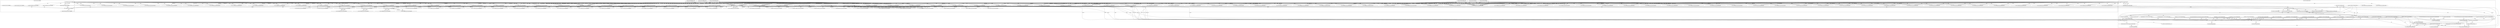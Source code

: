 digraph G {
	"10.1.80.1:33672#ServerID_OuterContainerID"->"1_fwatchdog#ServerID_8665dd9487-8ztxg"[ label="GET" ];
	"1_fwatchdog#ServerID_76c96688d7-5sj98"->"10.1.80.1:38646#ServerID_OuterContainerID"[ label="RESPONSE" ];
	"1_fwatchdog#ServerID_6dcbcc88d5-mmq29"->"10.1.80.1:44800#ServerID_OuterContainerID"[ label="RESPONSE" ];
	"10.1.80.1:44798#ServerID_OuterContainerID"->"1_fwatchdog#ServerID_6dcbcc88d5-mmq29"[ label="GET" ];
	"10.1.80.1:38644#ServerID_OuterContainerID"->"1_fwatchdog#ServerID_76c96688d7-5sj98"[ label="GET" ];
	"10.1.80.1:44800#ServerID_OuterContainerID"->"1_fwatchdog#ServerID_6dcbcc88d5-mmq29"[ label="GET" ];
	"10.1.80.1:38646#ServerID_OuterContainerID"->"1_fwatchdog#ServerID_76c96688d7-5sj98"[ label="GET" ];
	"10.1.80.1:33674#ServerID_OuterContainerID"->"1_fwatchdog#ServerID_8665dd9487-8ztxg"[ label="GET" ];
	"1_fwatchdog#ServerID_76c96688d7-5sj98"->"10.1.80.1:38644#ServerID_OuterContainerID"[ label="RESPONSE" ];
	"1_fwatchdog#ServerID_6dcbcc88d5-mmq29"->"10.1.80.1:44798#ServerID_OuterContainerID"[ label="RESPONSE" ];
	"1_fwatchdog#ServerID_8665dd9487-8ztxg"->"10.1.80.1:33674#ServerID_OuterContainerID"[ label="RESPONSE" ];
	"1_fwatchdog#ServerID_8665dd9487-8ztxg"->"10.1.80.1:33672#ServerID_OuterContainerID"[ label="RESPONSE" ];
	"10.1.80.1:57712#ServerID_OuterContainerID"->"1_fwatchdog#ServerID_667d78fb58-w6kmc"[ label="GET" ];
	"1_fwatchdog#ServerID_667d78fb58-w6kmc"->"10.1.80.1:57712#ServerID_OuterContainerID"[ label="RESPONSE" ];
	"10.1.80.1:57710#ServerID_OuterContainerID"->"1_fwatchdog#ServerID_667d78fb58-w6kmc"[ label="GET" ];
	"1_fwatchdog#ServerID_667d78fb58-w6kmc"->"10.1.80.1:57710#ServerID_OuterContainerID"[ label="RESPONSE" ];
	"10.1.80.1:38680#ServerID_OuterContainerID"->"1_fwatchdog#ServerID_76c96688d7-5sj98"[ label="GET" ];
	"10.1.80.1:38682#ServerID_OuterContainerID"->"1_fwatchdog#ServerID_76c96688d7-5sj98"[ label="GET" ];
	"1_fwatchdog#ServerID_76c96688d7-5sj98"->"10.1.80.1:38680#ServerID_OuterContainerID"[ label="RESPONSE" ];
	"1_fwatchdog#ServerID_76c96688d7-5sj98"->"10.1.80.1:38682#ServerID_OuterContainerID"[ label="RESPONSE" ];
	"10.1.80.1:44838#ServerID_OuterContainerID"->"1_fwatchdog#ServerID_6dcbcc88d5-mmq29"[ label="GET" ];
	"10.1.80.1:44836#ServerID_OuterContainerID"->"1_fwatchdog#ServerID_6dcbcc88d5-mmq29"[ label="GET" ];
	"1_fwatchdog#ServerID_6dcbcc88d5-mmq29"->"10.1.80.1:44838#ServerID_OuterContainerID"[ label="RESPONSE" ];
	"10.1.80.1:33712#ServerID_OuterContainerID"->"1_fwatchdog#ServerID_8665dd9487-8ztxg"[ label="GET" ];
	"10.1.80.1:33710#ServerID_OuterContainerID"->"1_fwatchdog#ServerID_8665dd9487-8ztxg"[ label="GET" ];
	"1_fwatchdog#ServerID_8665dd9487-8ztxg"->"10.1.80.1:33710#ServerID_OuterContainerID"[ label="RESPONSE" ];
	"1_fwatchdog#ServerID_6dcbcc88d5-mmq29"->"10.1.80.1:44836#ServerID_OuterContainerID"[ label="RESPONSE" ];
	"1_fwatchdog#ServerID_8665dd9487-8ztxg"->"10.1.80.1:33712#ServerID_OuterContainerID"[ label="RESPONSE" ];
	"10.1.80.247:45372#ServerID_OuterContainerID"->"1_fwatchdog#ServerID_6dcbcc88d5-mmq29"[ label="POST" ];
	"10.1.80.247:45378#ServerID_OuterContainerID"->"1_fwatchdog#ServerID_6dcbcc88d5-mmq29"[ label="POST" ];
	"10.1.80.247:45388#ServerID_OuterContainerID"->"1_fwatchdog#ServerID_6dcbcc88d5-mmq29"[ label="POST" ];
	"10.1.80.1:57768#ServerID_OuterContainerID"->"1_fwatchdog#ServerID_667d78fb58-w6kmc"[ label="GET" ];
	"1_fwatchdog#ServerID_667d78fb58-w6kmc"->"10.1.80.1:57768#ServerID_OuterContainerID"[ label="RESPONSE" ];
	"10.1.80.1:57770#ServerID_OuterContainerID"->"1_fwatchdog#ServerID_667d78fb58-w6kmc"[ label="GET" ];
	"1_fwatchdog#ServerID_667d78fb58-w6kmc"->"10.1.80.1:57770#ServerID_OuterContainerID"[ label="RESPONSE" ];
	"10.1.80.247:45400#ServerID_OuterContainerID"->"1_fwatchdog#ServerID_6dcbcc88d5-mmq29"[ label="POST" ];
	"1_fwatchdog#ServerID_6dcbcc88d5-mmq29"->"gateway:8080#ServerID_OuterContainerID"[ label="POST" ];
	"1_fwatchdog#ServerID_6dcbcc88d5-mmq29"->"10.1.80.247:8080#ServerID_OuterContainerID"[ label="POST" ];
	"1_fwatchdog#ServerID_6dcbcc88d5-mmq29"->"gateway:8080#ServerID_OuterContainerID"[ label="POST" ];
	"1_fwatchdog#ServerID_6dcbcc88d5-mmq29"->"10.1.80.247:8080#ServerID_OuterContainerID"[ label="POST" ];
	"1_fwatchdog#ServerID_6dcbcc88d5-mmq29"->"gateway:8080#ServerID_OuterContainerID"[ label="POST" ];
	"1_fwatchdog#ServerID_6dcbcc88d5-mmq29"->"10.1.80.247:8080#ServerID_OuterContainerID"[ label="POST" ];
	"1_fwatchdog#ServerID_6dcbcc88d5-mmq29"->"gateway:8080#ServerID_OuterContainerID"[ label="POST" ];
	"1_fwatchdog#ServerID_6dcbcc88d5-mmq29"->"10.1.80.247:8080#ServerID_OuterContainerID"[ label="POST" ];
	"10.1.80.247:54344#ServerID_OuterContainerID"->"1_fwatchdog#ServerID_667d78fb58-w6kmc"[ label="POST" ];
	"10.1.80.247:54340#ServerID_OuterContainerID"->"1_fwatchdog#ServerID_667d78fb58-w6kmc"[ label="POST" ];
	"10.1.80.247:54338#ServerID_OuterContainerID"->"1_fwatchdog#ServerID_667d78fb58-w6kmc"[ label="POST" ];
	"10.1.80.247:54342#ServerID_OuterContainerID"->"1_fwatchdog#ServerID_667d78fb58-w6kmc"[ label="POST" ];
	"10.1.80.247:45442#ServerID_OuterContainerID"->"1_fwatchdog#ServerID_6dcbcc88d5-mmq29"[ label="POST" ];
	"1_fwatchdog#ServerID_667d78fb58-w6kmc"->"10.1.80.247:54344#ServerID_OuterContainerID"[ label="RESPONSE" ];
	"10.1.80.247:8080#ServerID_OuterContainerID"->"1_fwatchdog#ServerID_6dcbcc88d5-mmq29"[ label="RESPONSE" ];
	"gateway:8080#ServerID_OuterContainerID"->"1_fwatchdog#ServerID_6dcbcc88d5-mmq29"[ label="RESPONSE" ];
	"1_fwatchdog#ServerID_6dcbcc88d5-mmq29"->"10.1.80.247:45372#ServerID_OuterContainerID"[ label="RESPONSE" ];
	"10.1.80.247:8080#ServerID_OuterContainerID"->"1_fwatchdog#ServerID_6dcbcc88d5-mmq29"[ label="RESPONSE" ];
	"1_fwatchdog#ServerID_667d78fb58-w6kmc"->"10.1.80.247:54340#ServerID_OuterContainerID"[ label="RESPONSE" ];
	"1_fwatchdog#ServerID_6dcbcc88d5-mmq29"->"gateway:8080#ServerID_OuterContainerID"[ label="POST" ];
	"1_fwatchdog#ServerID_6dcbcc88d5-mmq29"->"10.1.80.247:8080#ServerID_OuterContainerID"[ label="POST" ];
	"10.1.80.247:8080#ServerID_OuterContainerID"->"1_fwatchdog#ServerID_6dcbcc88d5-mmq29"[ label="RESPONSE" ];
	"gateway:8080#ServerID_OuterContainerID"->"1_fwatchdog#ServerID_6dcbcc88d5-mmq29"[ label="RESPONSE" ];
	"10.1.80.247:54340#ServerID_OuterContainerID"->"1_fwatchdog#ServerID_667d78fb58-w6kmc"[ label="POST" ];
	"1_fwatchdog#ServerID_667d78fb58-w6kmc"->"10.1.80.247:54342#ServerID_OuterContainerID"[ label="RESPONSE" ];
	"gateway:8080#ServerID_OuterContainerID"->"1_fwatchdog#ServerID_6dcbcc88d5-mmq29"[ label="RESPONSE" ];
	"1_fwatchdog#ServerID_6dcbcc88d5-mmq29"->"10.1.80.247:45388#ServerID_OuterContainerID"[ label="RESPONSE" ];
	"1_fwatchdog#ServerID_667d78fb58-w6kmc"->"10.1.80.247:54338#ServerID_OuterContainerID"[ label="RESPONSE" ];
	"1_fwatchdog#ServerID_6dcbcc88d5-mmq29"->"10.1.80.247:45378#ServerID_OuterContainerID"[ label="RESPONSE" ];
	"10.1.80.247:8080#ServerID_OuterContainerID"->"1_fwatchdog#ServerID_6dcbcc88d5-mmq29"[ label="RESPONSE" ];
	"gateway:8080#ServerID_OuterContainerID"->"1_fwatchdog#ServerID_6dcbcc88d5-mmq29"[ label="RESPONSE" ];
	"1_fwatchdog#ServerID_6dcbcc88d5-mmq29"->"10.1.80.247:45400#ServerID_OuterContainerID"[ label="RESPONSE" ];
	"1_fwatchdog#ServerID_667d78fb58-w6kmc"->"10.1.80.247:54340#ServerID_OuterContainerID"[ label="RESPONSE" ];
	"10.1.80.247:8080#ServerID_OuterContainerID"->"1_fwatchdog#ServerID_6dcbcc88d5-mmq29"[ label="RESPONSE" ];
	"gateway:8080#ServerID_OuterContainerID"->"1_fwatchdog#ServerID_6dcbcc88d5-mmq29"[ label="RESPONSE" ];
	"1_fwatchdog#ServerID_6dcbcc88d5-mmq29"->"10.1.80.247:45442#ServerID_OuterContainerID"[ label="RESPONSE" ];
	"10.1.80.247:45442#ServerID_OuterContainerID"->"1_fwatchdog#ServerID_6dcbcc88d5-mmq29"[ label="POST" ];
	"1_fwatchdog#ServerID_6dcbcc88d5-mmq29"->"gateway:8080#ServerID_OuterContainerID"[ label="POST" ];
	"1_fwatchdog#ServerID_6dcbcc88d5-mmq29"->"10.1.80.247:8080#ServerID_OuterContainerID"[ label="POST" ];
	"10.1.80.247:54340#ServerID_OuterContainerID"->"1_fwatchdog#ServerID_667d78fb58-w6kmc"[ label="POST" ];
	"1_fwatchdog#ServerID_667d78fb58-w6kmc"->"10.1.80.247:54340#ServerID_OuterContainerID"[ label="RESPONSE" ];
	"10.1.80.247:8080#ServerID_OuterContainerID"->"1_fwatchdog#ServerID_6dcbcc88d5-mmq29"[ label="RESPONSE" ];
	"gateway:8080#ServerID_OuterContainerID"->"1_fwatchdog#ServerID_6dcbcc88d5-mmq29"[ label="RESPONSE" ];
	"1_fwatchdog#ServerID_6dcbcc88d5-mmq29"->"10.1.80.247:45442#ServerID_OuterContainerID"[ label="RESPONSE" ];
	"10.1.80.247:45442#ServerID_OuterContainerID"->"1_fwatchdog#ServerID_6dcbcc88d5-mmq29"[ label="POST" ];
	"1_fwatchdog#ServerID_6dcbcc88d5-mmq29"->"gateway:8080#ServerID_OuterContainerID"[ label="POST" ];
	"1_fwatchdog#ServerID_6dcbcc88d5-mmq29"->"10.1.80.247:8080#ServerID_OuterContainerID"[ label="POST" ];
	"10.1.80.247:54340#ServerID_OuterContainerID"->"1_fwatchdog#ServerID_667d78fb58-w6kmc"[ label="POST" ];
	"1_fwatchdog#ServerID_667d78fb58-w6kmc"->"10.1.80.247:54340#ServerID_OuterContainerID"[ label="RESPONSE" ];
	"10.1.80.1:38616#ServerID_OuterContainerID"->"1_fwatchdog#ServerID_4451aee8bc70"[ label="read" ];
	"10.1.80.247:8080#ServerID_OuterContainerID"->"1_fwatchdog#ServerID_6dcbcc88d5-mmq29"[ label="RESPONSE" ];
	"1_fwatchdog#ServerID_4451aee8bc70"->"10.1.80.1:38616#ServerID_OuterContainerID"[ label="write" ];
	"10.1.80.1:38614#ServerID_OuterContainerID"->"1_fwatchdog#ServerID_4451aee8bc70"[ label="read" ];
	"1_fwatchdog#ServerID_4451aee8bc70"->"10.1.80.1:38614#ServerID_OuterContainerID"[ label="write" ];
	"10.1.80.1:33638#ServerID_OuterContainerID"->"1_fwatchdog#ServerID_b81a51f66a3b"[ label="read" ];
	"10.1.80.1:33640#ServerID_OuterContainerID"->"1_fwatchdog#ServerID_b81a51f66a3b"[ label="read" ];
	"1_fwatchdog#ServerID_b81a51f66a3b"->"10.1.80.1:33640#ServerID_OuterContainerID"[ label="write" ];
	"1_fwatchdog#ServerID_b81a51f66a3b"->"10.1.80.1:33638#ServerID_OuterContainerID"[ label="write" ];
	"gateway:8080#ServerID_OuterContainerID"->"1_fwatchdog#ServerID_6dcbcc88d5-mmq29"[ label="RESPONSE" ];
	"1_fwatchdog#ServerID_6dcbcc88d5-mmq29"->"10.1.80.247:45442#ServerID_OuterContainerID"[ label="RESPONSE" ];
	"10.1.80.247:45442#ServerID_OuterContainerID"->"1_fwatchdog#ServerID_6dcbcc88d5-mmq29"[ label="POST" ];
	"1_fwatchdog#ServerID_6dcbcc88d5-mmq29"->"gateway:8080#ServerID_OuterContainerID"[ label="POST" ];
	"1_fwatchdog#ServerID_6dcbcc88d5-mmq29"->"10.1.80.247:8080#ServerID_OuterContainerID"[ label="POST" ];
	"10.1.80.247:54340#ServerID_OuterContainerID"->"1_fwatchdog#ServerID_667d78fb58-w6kmc"[ label="POST" ];
	"1_fwatchdog#ServerID_667d78fb58-w6kmc"->"10.1.80.247:54340#ServerID_OuterContainerID"[ label="RESPONSE" ];
	"10.1.80.247:8080#ServerID_OuterContainerID"->"1_fwatchdog#ServerID_6dcbcc88d5-mmq29"[ label="RESPONSE" ];
	"gateway:8080#ServerID_OuterContainerID"->"1_fwatchdog#ServerID_6dcbcc88d5-mmq29"[ label="RESPONSE" ];
	"1_fwatchdog#ServerID_6dcbcc88d5-mmq29"->"10.1.80.247:45442#ServerID_OuterContainerID"[ label="RESPONSE" ];
	"10.1.80.247:45442#ServerID_OuterContainerID"->"1_fwatchdog#ServerID_6dcbcc88d5-mmq29"[ label="POST" ];
	"1_fwatchdog#ServerID_6dcbcc88d5-mmq29"->"gateway:8080#ServerID_OuterContainerID"[ label="POST" ];
	"1_fwatchdog#ServerID_6dcbcc88d5-mmq29"->"10.1.80.247:8080#ServerID_OuterContainerID"[ label="POST" ];
	"10.1.80.247:54340#ServerID_OuterContainerID"->"1_fwatchdog#ServerID_667d78fb58-w6kmc"[ label="POST" ];
	"1_fwatchdog#ServerID_667d78fb58-w6kmc"->"10.1.80.247:54340#ServerID_OuterContainerID"[ label="RESPONSE" ];
	"10.1.80.247:8080#ServerID_OuterContainerID"->"1_fwatchdog#ServerID_6dcbcc88d5-mmq29"[ label="RESPONSE" ];
	"gateway:8080#ServerID_OuterContainerID"->"1_fwatchdog#ServerID_6dcbcc88d5-mmq29"[ label="RESPONSE" ];
	"1_fwatchdog#ServerID_6dcbcc88d5-mmq29"->"10.1.80.247:45442#ServerID_OuterContainerID"[ label="RESPONSE" ];
	"10.1.80.247:45442#ServerID_OuterContainerID"->"1_fwatchdog#ServerID_6dcbcc88d5-mmq29"[ label="POST" ];
	"1_fwatchdog#ServerID_6dcbcc88d5-mmq29"->"gateway:8080#ServerID_OuterContainerID"[ label="POST" ];
	"10.1.80.247:54340#ServerID_OuterContainerID"->"1_fwatchdog#ServerID_667d78fb58-w6kmc"[ label="POST" ];
	"1_fwatchdog#ServerID_6dcbcc88d5-mmq29"->"10.1.80.247:8080#ServerID_OuterContainerID"[ label="POST" ];
	"1_fwatchdog#ServerID_667d78fb58-w6kmc"->"10.1.80.247:54340#ServerID_OuterContainerID"[ label="RESPONSE" ];
	"10.1.80.247:8080#ServerID_OuterContainerID"->"1_fwatchdog#ServerID_6dcbcc88d5-mmq29"[ label="RESPONSE" ];
	"gateway:8080#ServerID_OuterContainerID"->"1_fwatchdog#ServerID_6dcbcc88d5-mmq29"[ label="RESPONSE" ];
	"1_fwatchdog#ServerID_6dcbcc88d5-mmq29"->"10.1.80.247:45442#ServerID_OuterContainerID"[ label="RESPONSE" ];
	"10.1.80.247:45442#ServerID_OuterContainerID"->"1_fwatchdog#ServerID_6dcbcc88d5-mmq29"[ label="POST" ];
	"1_fwatchdog#ServerID_6dcbcc88d5-mmq29"->"gateway:8080#ServerID_OuterContainerID"[ label="POST" ];
	"1_fwatchdog#ServerID_6dcbcc88d5-mmq29"->"10.1.80.247:8080#ServerID_OuterContainerID"[ label="POST" ];
	"10.1.80.247:54340#ServerID_OuterContainerID"->"1_fwatchdog#ServerID_667d78fb58-w6kmc"[ label="POST" ];
	"1_fwatchdog#ServerID_667d78fb58-w6kmc"->"10.1.80.247:54340#ServerID_OuterContainerID"[ label="RESPONSE" ];
	"10.1.80.247:8080#ServerID_OuterContainerID"->"1_fwatchdog#ServerID_6dcbcc88d5-mmq29"[ label="RESPONSE" ];
	"gateway:8080#ServerID_OuterContainerID"->"1_fwatchdog#ServerID_6dcbcc88d5-mmq29"[ label="RESPONSE" ];
	"1_fwatchdog#ServerID_6dcbcc88d5-mmq29"->"10.1.80.247:45442#ServerID_OuterContainerID"[ label="RESPONSE" ];
	"10.1.80.247:45442#ServerID_OuterContainerID"->"1_fwatchdog#ServerID_6dcbcc88d5-mmq29"[ label="POST" ];
	"1_fwatchdog#ServerID_6dcbcc88d5-mmq29"->"gateway:8080#ServerID_OuterContainerID"[ label="POST" ];
	"1_fwatchdog#ServerID_6dcbcc88d5-mmq29"->"10.1.80.247:8080#ServerID_OuterContainerID"[ label="POST" ];
	"10.1.80.247:54340#ServerID_OuterContainerID"->"1_fwatchdog#ServerID_667d78fb58-w6kmc"[ label="POST" ];
	"1_fwatchdog#ServerID_667d78fb58-w6kmc"->"10.1.80.247:54340#ServerID_OuterContainerID"[ label="RESPONSE" ];
	"10.1.80.247:8080#ServerID_OuterContainerID"->"1_fwatchdog#ServerID_6dcbcc88d5-mmq29"[ label="RESPONSE" ];
	"gateway:8080#ServerID_OuterContainerID"->"1_fwatchdog#ServerID_6dcbcc88d5-mmq29"[ label="RESPONSE" ];
	"1_fwatchdog#ServerID_6dcbcc88d5-mmq29"->"10.1.80.247:45442#ServerID_OuterContainerID"[ label="RESPONSE" ];
	"10.1.80.247:45442#ServerID_OuterContainerID"->"1_fwatchdog#ServerID_6dcbcc88d5-mmq29"[ label="POST" ];
	"1_fwatchdog#ServerID_6dcbcc88d5-mmq29"->"gateway:8080#ServerID_OuterContainerID"[ label="POST" ];
	"1_fwatchdog#ServerID_6dcbcc88d5-mmq29"->"10.1.80.247:8080#ServerID_OuterContainerID"[ label="POST" ];
	"10.1.80.247:54340#ServerID_OuterContainerID"->"1_fwatchdog#ServerID_667d78fb58-w6kmc"[ label="POST" ];
	"1_fwatchdog#ServerID_667d78fb58-w6kmc"->"10.1.80.247:54340#ServerID_OuterContainerID"[ label="RESPONSE" ];
	"10.1.80.247:8080#ServerID_OuterContainerID"->"1_fwatchdog#ServerID_6dcbcc88d5-mmq29"[ label="RESPONSE" ];
	"gateway:8080#ServerID_OuterContainerID"->"1_fwatchdog#ServerID_6dcbcc88d5-mmq29"[ label="RESPONSE" ];
	"1_fwatchdog#ServerID_6dcbcc88d5-mmq29"->"10.1.80.247:45442#ServerID_OuterContainerID"[ label="RESPONSE" ];
	"10.1.80.247:45442#ServerID_OuterContainerID"->"1_fwatchdog#ServerID_6dcbcc88d5-mmq29"[ label="POST" ];
	"1_fwatchdog#ServerID_6dcbcc88d5-mmq29"->"gateway:8080#ServerID_OuterContainerID"[ label="POST" ];
	"1_fwatchdog#ServerID_6dcbcc88d5-mmq29"->"10.1.80.247:8080#ServerID_OuterContainerID"[ label="POST" ];
	"10.1.80.247:54340#ServerID_OuterContainerID"->"1_fwatchdog#ServerID_667d78fb58-w6kmc"[ label="POST" ];
	"1_fwatchdog#ServerID_667d78fb58-w6kmc"->"10.1.80.247:54340#ServerID_OuterContainerID"[ label="RESPONSE" ];
	"10.1.80.247:8080#ServerID_OuterContainerID"->"1_fwatchdog#ServerID_6dcbcc88d5-mmq29"[ label="RESPONSE" ];
	"gateway:8080#ServerID_OuterContainerID"->"1_fwatchdog#ServerID_6dcbcc88d5-mmq29"[ label="RESPONSE" ];
	"1_fwatchdog#ServerID_6dcbcc88d5-mmq29"->"10.1.80.247:45442#ServerID_OuterContainerID"[ label="RESPONSE" ];
	"10.1.80.247:45442#ServerID_OuterContainerID"->"1_fwatchdog#ServerID_6dcbcc88d5-mmq29"[ label="POST" ];
	"1_fwatchdog#ServerID_6dcbcc88d5-mmq29"->"gateway:8080#ServerID_OuterContainerID"[ label="POST" ];
	"1_fwatchdog#ServerID_6dcbcc88d5-mmq29"->"10.1.80.247:8080#ServerID_OuterContainerID"[ label="POST" ];
	"10.1.80.247:54340#ServerID_OuterContainerID"->"1_fwatchdog#ServerID_667d78fb58-w6kmc"[ label="POST" ];
	"10.1.80.247:45544#ServerID_OuterContainerID"->"1_fwatchdog#ServerID_6dcbcc88d5-mmq29"[ label="POST" ];
	"1_fwatchdog#ServerID_6dcbcc88d5-mmq29"->"gateway:8080#ServerID_OuterContainerID"[ label="POST" ];
	"1_fwatchdog#ServerID_6dcbcc88d5-mmq29"->"10.1.80.247:8080#ServerID_OuterContainerID"[ label="POST" ];
	"10.1.80.247:54466#ServerID_OuterContainerID"->"1_fwatchdog#ServerID_667d78fb58-w6kmc"[ label="POST" ];
	"1_fwatchdog#ServerID_667d78fb58-w6kmc"->"10.1.80.247:54466#ServerID_OuterContainerID"[ label="RESPONSE" ];
	"10.1.80.247:8080#ServerID_OuterContainerID"->"1_fwatchdog#ServerID_6dcbcc88d5-mmq29"[ label="RESPONSE" ];
	"gateway:8080#ServerID_OuterContainerID"->"1_fwatchdog#ServerID_6dcbcc88d5-mmq29"[ label="RESPONSE" ];
	"1_fwatchdog#ServerID_6dcbcc88d5-mmq29"->"10.1.80.247:45544#ServerID_OuterContainerID"[ label="RESPONSE" ];
	"10.1.80.247:45544#ServerID_OuterContainerID"->"1_fwatchdog#ServerID_6dcbcc88d5-mmq29"[ label="POST" ];
	"1_fwatchdog#ServerID_6dcbcc88d5-mmq29"->"gateway:8080#ServerID_OuterContainerID"[ label="POST" ];
	"1_fwatchdog#ServerID_6dcbcc88d5-mmq29"->"10.1.80.247:8080#ServerID_OuterContainerID"[ label="POST" ];
	"10.1.80.247:54466#ServerID_OuterContainerID"->"1_fwatchdog#ServerID_667d78fb58-w6kmc"[ label="POST" ];
	"1_fwatchdog#ServerID_667d78fb58-w6kmc"->"10.1.80.247:54466#ServerID_OuterContainerID"[ label="RESPONSE" ];
	"10.1.80.247:8080#ServerID_OuterContainerID"->"1_fwatchdog#ServerID_6dcbcc88d5-mmq29"[ label="RESPONSE" ];
	"gateway:8080#ServerID_OuterContainerID"->"1_fwatchdog#ServerID_6dcbcc88d5-mmq29"[ label="RESPONSE" ];
	"1_fwatchdog#ServerID_6dcbcc88d5-mmq29"->"10.1.80.247:45544#ServerID_OuterContainerID"[ label="RESPONSE" ];
	"10.1.80.247:45544#ServerID_OuterContainerID"->"1_fwatchdog#ServerID_6dcbcc88d5-mmq29"[ label="POST" ];
	"1_fwatchdog#ServerID_6dcbcc88d5-mmq29"->"gateway:8080#ServerID_OuterContainerID"[ label="POST" ];
	"1_fwatchdog#ServerID_6dcbcc88d5-mmq29"->"10.1.80.247:8080#ServerID_OuterContainerID"[ label="POST" ];
	"10.1.80.247:54466#ServerID_OuterContainerID"->"1_fwatchdog#ServerID_667d78fb58-w6kmc"[ label="POST" ];
	"1_fwatchdog#ServerID_667d78fb58-w6kmc"->"10.1.80.247:54466#ServerID_OuterContainerID"[ label="RESPONSE" ];
	"10.1.80.247:8080#ServerID_OuterContainerID"->"1_fwatchdog#ServerID_6dcbcc88d5-mmq29"[ label="RESPONSE" ];
	"gateway:8080#ServerID_OuterContainerID"->"1_fwatchdog#ServerID_6dcbcc88d5-mmq29"[ label="RESPONSE" ];
	"1_fwatchdog#ServerID_6dcbcc88d5-mmq29"->"10.1.80.247:45544#ServerID_OuterContainerID"[ label="RESPONSE" ];
	"10.1.80.247:45544#ServerID_OuterContainerID"->"1_fwatchdog#ServerID_6dcbcc88d5-mmq29"[ label="POST" ];
	"1_fwatchdog#ServerID_6dcbcc88d5-mmq29"->"gateway:8080#ServerID_OuterContainerID"[ label="POST" ];
	"1_fwatchdog#ServerID_6dcbcc88d5-mmq29"->"10.1.80.247:8080#ServerID_OuterContainerID"[ label="POST" ];
	"10.1.80.247:54466#ServerID_OuterContainerID"->"1_fwatchdog#ServerID_667d78fb58-w6kmc"[ label="POST" ];
	"1_fwatchdog#ServerID_667d78fb58-w6kmc"->"10.1.80.247:54466#ServerID_OuterContainerID"[ label="RESPONSE" ];
	"10.1.80.247:8080#ServerID_OuterContainerID"->"1_fwatchdog#ServerID_6dcbcc88d5-mmq29"[ label="RESPONSE" ];
	"gateway:8080#ServerID_OuterContainerID"->"1_fwatchdog#ServerID_6dcbcc88d5-mmq29"[ label="RESPONSE" ];
	"1_fwatchdog#ServerID_6dcbcc88d5-mmq29"->"10.1.80.247:45544#ServerID_OuterContainerID"[ label="RESPONSE" ];
	"10.1.80.1:38904#ServerID_OuterContainerID"->"1_fwatchdog#ServerID_76c96688d7-5sj98"[ label="GET" ];
	"10.1.80.1:38905#ServerID_OuterContainerID"->"1_fwatchdog#ServerID_76c96688d7-5sj98"[ label="GET" ];
	"1_fwatchdog#ServerID_76c96688d7-5sj98"->"10.1.80.1:38905#ServerID_OuterContainerID"[ label="RESPONSE" ];
	"1_fwatchdog#ServerID_76c96688d7-5sj98"->"10.1.80.1:38904#ServerID_OuterContainerID"[ label="RESPONSE" ];
	"10.1.80.1:33932#ServerID_OuterContainerID"->"1_fwatchdog#ServerID_8665dd9487-8ztxg"[ label="GET" ];
	"10.1.80.1:45064#ServerID_OuterContainerID"->"1_fwatchdog#ServerID_6dcbcc88d5-mmq29"[ label="GET" ];
	"10.1.80.1:45060#ServerID_OuterContainerID"->"1_fwatchdog#ServerID_6dcbcc88d5-mmq29"[ label="GET" ];
	"10.1.80.1:33928#ServerID_OuterContainerID"->"1_fwatchdog#ServerID_8665dd9487-8ztxg"[ label="GET" ];
	"1_fwatchdog#ServerID_6dcbcc88d5-mmq29"->"10.1.80.1:45064#ServerID_OuterContainerID"[ label="RESPONSE" ];
	"1_fwatchdog#ServerID_8665dd9487-8ztxg"->"10.1.80.1:33928#ServerID_OuterContainerID"[ label="RESPONSE" ];
	"1_fwatchdog#ServerID_8665dd9487-8ztxg"->"10.1.80.1:33932#ServerID_OuterContainerID"[ label="RESPONSE" ];
	"1_fwatchdog#ServerID_6dcbcc88d5-mmq29"->"10.1.80.1:45060#ServerID_OuterContainerID"[ label="RESPONSE" ];
	"10.1.80.1:57972#ServerID_OuterContainerID"->"1_fwatchdog#ServerID_667d78fb58-w6kmc"[ label="GET" ];
	"1_fwatchdog#ServerID_667d78fb58-w6kmc"->"10.1.80.1:57972#ServerID_OuterContainerID"[ label="RESPONSE" ];
	"10.1.80.1:57970#ServerID_OuterContainerID"->"1_fwatchdog#ServerID_667d78fb58-w6kmc"[ label="GET" ];
	"1_fwatchdog#ServerID_667d78fb58-w6kmc"->"10.1.80.1:57970#ServerID_OuterContainerID"[ label="RESPONSE" ];
	"1_fwatchdog#ServerID_667d78fb58-w6kmc"->"10.1.80.247:54340#ServerID_OuterContainerID"[ label="RESPONSE" ];
	"10.1.80.247:8080#ServerID_OuterContainerID"->"1_fwatchdog#ServerID_6dcbcc88d5-mmq29"[ label="RESPONSE" ];
	"gateway:8080#ServerID_OuterContainerID"->"1_fwatchdog#ServerID_6dcbcc88d5-mmq29"[ label="RESPONSE" ];
	"1_fwatchdog#ServerID_6dcbcc88d5-mmq29"->"10.1.80.247:45442#ServerID_OuterContainerID"[ label="RESPONSE" ];
	"10.1.80.1:38944#ServerID_OuterContainerID"->"1_fwatchdog#ServerID_76c96688d7-5sj98"[ label="GET" ];
	"1_fwatchdog#ServerID_76c96688d7-5sj98"->"10.1.80.1:38944#ServerID_OuterContainerID"[ label="RESPONSE" ];
	"10.1.80.1:44774#ServerID_OuterContainerID"->"1_fwatchdog#ServerID_b10d4e8ff34a"[ label="read" ];
	"10.1.80.1:38942#ServerID_OuterContainerID"->"1_fwatchdog#ServerID_76c96688d7-5sj98"[ label="GET" ];
	"10.1.80.1:33970#ServerID_OuterContainerID"->"1_fwatchdog#ServerID_8665dd9487-8ztxg"[ label="GET" ];
	"1_fwatchdog#ServerID_76c96688d7-5sj98"->"10.1.80.1:38942#ServerID_OuterContainerID"[ label="RESPONSE" ];
	"10.1.80.1:33968#ServerID_OuterContainerID"->"1_fwatchdog#ServerID_8665dd9487-8ztxg"[ label="GET" ];
	"10.1.80.1:45102#ServerID_OuterContainerID"->"1_fwatchdog#ServerID_6dcbcc88d5-mmq29"[ label="GET" ];
	"10.1.80.1:45104#ServerID_OuterContainerID"->"1_fwatchdog#ServerID_6dcbcc88d5-mmq29"[ label="GET" ];
	"1_fwatchdog#ServerID_6dcbcc88d5-mmq29"->"10.1.80.1:45102#ServerID_OuterContainerID"[ label="RESPONSE" ];
	"10.1.80.1:44776#ServerID_OuterContainerID"->"1_fwatchdog#ServerID_b10d4e8ff34a"[ label="read" ];
	"1_fwatchdog#ServerID_6dcbcc88d5-mmq29"->"10.1.80.1:45104#ServerID_OuterContainerID"[ label="RESPONSE" ];
	"1_fwatchdog#ServerID_8665dd9487-8ztxg"->"10.1.80.1:33968#ServerID_OuterContainerID"[ label="RESPONSE" ];
	"1_fwatchdog#ServerID_8665dd9487-8ztxg"->"10.1.80.1:33970#ServerID_OuterContainerID"[ label="RESPONSE" ];
	"10.1.80.1:58014#ServerID_OuterContainerID"->"1_fwatchdog#ServerID_667d78fb58-w6kmc"[ label="GET" ];
	"1_fwatchdog#ServerID_667d78fb58-w6kmc"->"10.1.80.1:58014#ServerID_OuterContainerID"[ label="RESPONSE" ];
	"10.1.80.1:58012#ServerID_OuterContainerID"->"1_fwatchdog#ServerID_667d78fb58-w6kmc"[ label="GET" ];
	"1_fwatchdog#ServerID_667d78fb58-w6kmc"->"10.1.80.1:58012#ServerID_OuterContainerID"[ label="RESPONSE" ];
	"10.1.80.1:38970#ServerID_OuterContainerID"->"1_fwatchdog#ServerID_76c96688d7-5sj98"[ label="GET" ];
	"1_fwatchdog#ServerID_76c96688d7-5sj98"->"10.1.80.1:38970#ServerID_OuterContainerID"[ label="RESPONSE" ];
	"10.1.80.1:38971#ServerID_OuterContainerID"->"1_fwatchdog#ServerID_76c96688d7-5sj98"[ label="GET" ];
	"1_fwatchdog#ServerID_76c96688d7-5sj98"->"10.1.80.1:38971#ServerID_OuterContainerID"[ label="RESPONSE" ];
	"10.1.80.1:45126#ServerID_OuterContainerID"->"1_fwatchdog#ServerID_6dcbcc88d5-mmq29"[ label="GET" ];
	"10.1.80.1:45130#ServerID_OuterContainerID"->"1_fwatchdog#ServerID_6dcbcc88d5-mmq29"[ label="GET" ];
	"1_fwatchdog#ServerID_6dcbcc88d5-mmq29"->"10.1.80.1:45130#ServerID_OuterContainerID"[ label="RESPONSE" ];
	"1_fwatchdog#ServerID_6dcbcc88d5-mmq29"->"10.1.80.1:45126#ServerID_OuterContainerID"[ label="RESPONSE" ];
	"10.1.80.1:33998#ServerID_OuterContainerID"->"1_fwatchdog#ServerID_8665dd9487-8ztxg"[ label="GET" ];
	"1_fwatchdog#ServerID_8665dd9487-8ztxg"->"10.1.80.1:33998#ServerID_OuterContainerID"[ label="RESPONSE" ];
	"10.1.80.1:33994#ServerID_OuterContainerID"->"1_fwatchdog#ServerID_8665dd9487-8ztxg"[ label="GET" ];
	"1_fwatchdog#ServerID_8665dd9487-8ztxg"->"10.1.80.1:33994#ServerID_OuterContainerID"[ label="RESPONSE" ];
	"10.1.80.1:58038#ServerID_OuterContainerID"->"1_fwatchdog#ServerID_667d78fb58-w6kmc"[ label="GET" ];
	"1_fwatchdog#ServerID_667d78fb58-w6kmc"->"10.1.80.1:58038#ServerID_OuterContainerID"[ label="RESPONSE" ];
	"10.1.80.1:58039#ServerID_OuterContainerID"->"1_fwatchdog#ServerID_667d78fb58-w6kmc"[ label="GET" ];
	"1_fwatchdog#ServerID_667d78fb58-w6kmc"->"10.1.80.1:58039#ServerID_OuterContainerID"[ label="RESPONSE" ];
	"10.1.80.1:39005#ServerID_OuterContainerID"->"1_fwatchdog#ServerID_76c96688d7-5sj98"[ label="GET" ];
	"1_fwatchdog#ServerID_76c96688d7-5sj98"->"10.1.80.1:39005#ServerID_OuterContainerID"[ label="RESPONSE" ];
	"10.1.80.1:45164#ServerID_OuterContainerID"->"1_fwatchdog#ServerID_6dcbcc88d5-mmq29"[ label="GET" ];
	"1_fwatchdog#ServerID_76c96688d7-5sj98"->"10.1.80.1:39004#ServerID_OuterContainerID"[ label="RESPONSE" ];
	"10.1.80.1:39004#ServerID_OuterContainerID"->"1_fwatchdog#ServerID_76c96688d7-5sj98"[ label="GET" ];
	"1_fwatchdog#ServerID_6dcbcc88d5-mmq29"->"10.1.80.1:45164#ServerID_OuterContainerID"[ label="RESPONSE" ];
	"10.1.80.1:34032#ServerID_OuterContainerID"->"1_fwatchdog#ServerID_8665dd9487-8ztxg"[ label="GET" ];
	"10.1.80.1:45158#ServerID_OuterContainerID"->"1_fwatchdog#ServerID_6dcbcc88d5-mmq29"[ label="GET" ];
	"10.1.80.1:34030#ServerID_OuterContainerID"->"1_fwatchdog#ServerID_8665dd9487-8ztxg"[ label="GET" ];
	"1_fwatchdog#ServerID_6dcbcc88d5-mmq29"->"10.1.80.1:45158#ServerID_OuterContainerID"[ label="RESPONSE" ];
	"1_fwatchdog#ServerID_8665dd9487-8ztxg"->"10.1.80.1:34032#ServerID_OuterContainerID"[ label="RESPONSE" ];
	"1_fwatchdog#ServerID_8665dd9487-8ztxg"->"10.1.80.1:34030#ServerID_OuterContainerID"[ label="RESPONSE" ];
	"10.1.80.1:58072#ServerID_OuterContainerID"->"1_fwatchdog#ServerID_667d78fb58-w6kmc"[ label="GET" ];
	"1_fwatchdog#ServerID_667d78fb58-w6kmc"->"10.1.80.1:58072#ServerID_OuterContainerID"[ label="RESPONSE" ];
	"10.1.80.1:58070#ServerID_OuterContainerID"->"1_fwatchdog#ServerID_667d78fb58-w6kmc"[ label="GET" ];
	"1_fwatchdog#ServerID_667d78fb58-w6kmc"->"10.1.80.1:58070#ServerID_OuterContainerID"[ label="RESPONSE" ];
	"10.1.80.1:39034#ServerID_OuterContainerID"->"1_fwatchdog#ServerID_76c96688d7-5sj98"[ label="GET" ];
	"1_fwatchdog#ServerID_76c96688d7-5sj98"->"10.1.80.1:39034#ServerID_OuterContainerID"[ label="RESPONSE" ];
	"10.1.80.1:39035#ServerID_OuterContainerID"->"1_fwatchdog#ServerID_76c96688d7-5sj98"[ label="GET" ];
	"1_fwatchdog#ServerID_76c96688d7-5sj98"->"10.1.80.1:39035#ServerID_OuterContainerID"[ label="RESPONSE" ];
	"10.1.80.1:34062#ServerID_OuterContainerID"->"1_fwatchdog#ServerID_8665dd9487-8ztxg"[ label="GET" ];
	"1_fwatchdog#ServerID_8665dd9487-8ztxg"->"10.1.80.1:34062#ServerID_OuterContainerID"[ label="RESPONSE" ];
	"10.1.80.1:34058#ServerID_OuterContainerID"->"1_fwatchdog#ServerID_8665dd9487-8ztxg"[ label="GET" ];
	"1_fwatchdog#ServerID_8665dd9487-8ztxg"->"10.1.80.1:34058#ServerID_OuterContainerID"[ label="RESPONSE" ];
	"1_fwatchdog#ServerID_6dcbcc88d5-mmq29"->"10.1.80.1:45190#ServerID_OuterContainerID"[ label="RESPONSE" ];
	"10.1.80.1:45190#ServerID_OuterContainerID"->"1_fwatchdog#ServerID_6dcbcc88d5-mmq29"[ label="GET" ];
	"10.1.80.1:45194#ServerID_OuterContainerID"->"1_fwatchdog#ServerID_6dcbcc88d5-mmq29"[ label="GET" ];
	"1_fwatchdog#ServerID_6dcbcc88d5-mmq29"->"10.1.80.1:45194#ServerID_OuterContainerID"[ label="RESPONSE" ];
	"10.1.80.1:58104#ServerID_OuterContainerID"->"1_fwatchdog#ServerID_667d78fb58-w6kmc"[ label="GET" ];
	"1_fwatchdog#ServerID_667d78fb58-w6kmc"->"10.1.80.1:58104#ServerID_OuterContainerID"[ label="RESPONSE" ];
	"1_fwatchdog#ServerID_b10d4e8ff34a"->"10.1.80.1:44776#ServerID_OuterContainerID"[ label="write" ];
	"1_fwatchdog#ServerID_b10d4e8ff34a"->"10.1.80.1:44774#ServerID_OuterContainerID"[ label="write" ];
	"10.1.80.1:57684#ServerID_OuterContainerID"->"1_fwatchdog#ServerID_ef03aa1de3fe"[ label="read" ];
	"1_fwatchdog#ServerID_ef03aa1de3fe"->"10.1.80.1:57684#ServerID_OuterContainerID"[ label="write" ];
	"10.1.80.1:57682#ServerID_OuterContainerID"->"1_fwatchdog#ServerID_ef03aa1de3fe"[ label="read" ];
	"1_fwatchdog#ServerID_ef03aa1de3fe"->"10.1.80.1:57682#ServerID_OuterContainerID"[ label="write" ];
	"10.1.80.1:38644#ServerID_OuterContainerID"->"1_fwatchdog#ServerID_4451aee8bc70"[ label="read" ];
	"10.1.80.1:38646#ServerID_OuterContainerID"->"1_fwatchdog#ServerID_4451aee8bc70"[ label="read" ];
	"1_fwatchdog#ServerID_4451aee8bc70"->"10.1.80.1:38644#ServerID_OuterContainerID"[ label="write" ];
	"1_fwatchdog#ServerID_4451aee8bc70"->"10.1.80.1:38646#ServerID_OuterContainerID"[ label="write" ];
	"10.1.80.1:44800#ServerID_OuterContainerID"->"1_fwatchdog#ServerID_b10d4e8ff34a"[ label="read" ];
	"1_fwatchdog#ServerID_b10d4e8ff34a"->"10.1.80.1:44800#ServerID_OuterContainerID"[ label="write" ];
	"10.1.80.1:44798#ServerID_OuterContainerID"->"1_fwatchdog#ServerID_b10d4e8ff34a"[ label="read" ];
	"1_fwatchdog#ServerID_b10d4e8ff34a"->"10.1.80.1:44798#ServerID_OuterContainerID"[ label="write" ];
	"10.1.80.1:33674#ServerID_OuterContainerID"->"1_fwatchdog#ServerID_b81a51f66a3b"[ label="read" ];
	"1_fwatchdog#ServerID_b81a51f66a3b"->"10.1.80.1:33674#ServerID_OuterContainerID"[ label="write" ];
	"10.1.80.1:33672#ServerID_OuterContainerID"->"1_fwatchdog#ServerID_b81a51f66a3b"[ label="read" ];
	"1_fwatchdog#ServerID_b81a51f66a3b"->"10.1.80.1:33672#ServerID_OuterContainerID"[ label="write" ];
	"10.1.80.1:57710#ServerID_OuterContainerID"->"1_fwatchdog#ServerID_ef03aa1de3fe"[ label="read" ];
	"10.1.80.1:57712#ServerID_OuterContainerID"->"1_fwatchdog#ServerID_ef03aa1de3fe"[ label="read" ];
	"1_fwatchdog#ServerID_ef03aa1de3fe"->"10.1.80.1:57712#ServerID_OuterContainerID"[ label="write" ];
	"1_fwatchdog#ServerID_ef03aa1de3fe"->"10.1.80.1:57710#ServerID_OuterContainerID"[ label="write" ];
	"10.1.80.1:38680#ServerID_OuterContainerID"->"1_fwatchdog#ServerID_4451aee8bc70"[ label="read" ];
	"10.1.80.1:38682#ServerID_OuterContainerID"->"1_fwatchdog#ServerID_4451aee8bc70"[ label="read" ];
	"1_fwatchdog#ServerID_4451aee8bc70"->"10.1.80.1:38680#ServerID_OuterContainerID"[ label="write" ];
	"10.1.80.1:44836#ServerID_OuterContainerID"->"1_fwatchdog#ServerID_b10d4e8ff34a"[ label="read" ];
	"1_fwatchdog#ServerID_4451aee8bc70"->"10.1.80.1:38682#ServerID_OuterContainerID"[ label="write" ];
	"10.1.80.1:44838#ServerID_OuterContainerID"->"1_fwatchdog#ServerID_b10d4e8ff34a"[ label="read" ];
	"10.1.80.1:33710#ServerID_OuterContainerID"->"1_fwatchdog#ServerID_b81a51f66a3b"[ label="read" ];
	"1_fwatchdog#ServerID_b10d4e8ff34a"->"10.1.80.1:44838#ServerID_OuterContainerID"[ label="write" ];
	"1_fwatchdog#ServerID_b10d4e8ff34a"->"10.1.80.1:44836#ServerID_OuterContainerID"[ label="write" ];
	"1_fwatchdog#ServerID_b81a51f66a3b"->"10.1.80.1:33710#ServerID_OuterContainerID"[ label="write" ];
	"10.1.80.1:33712#ServerID_OuterContainerID"->"1_fwatchdog#ServerID_b81a51f66a3b"[ label="read" ];
	"10.1.80.247:45372#ServerID_OuterContainerID"->"1_fwatchdog#ServerID_b10d4e8ff34a"[ label="read" ];
	"10.1.80.247:45378#ServerID_OuterContainerID"->"1_fwatchdog#ServerID_b10d4e8ff34a"[ label="read" ];
	"1_fwatchdog#ServerID_b81a51f66a3b"->"10.1.80.1:33712#ServerID_OuterContainerID"[ label="write" ];
	"1_fwatchdog#ServerID_b10d4e8ff34a"->"pipe:[320783068]#ServerID_b10d4e8ff34a"[ label="write" ];
	"1_fwatchdog#ServerID_b10d4e8ff34a"->"localhost:3000#ServerID_b10d4e8ff34a"[ label="connect" ];
	"localhost:3000#ServerID_b10d4e8ff34a"->"1_fwatchdog#ServerID_b10d4e8ff34a"[ label="read" ];
	"1_fwatchdog#ServerID_b10d4e8ff34a"->"localhost:3000#ServerID_b10d4e8ff34a"[ label="write" ];
	"10.1.80.247:45388#ServerID_OuterContainerID"->"1_fwatchdog#ServerID_b10d4e8ff34a"[ label="read" ];
	"11_node#ServerID_b10d4e8ff34a"->"pipe:[320783202]#ServerID_b10d4e8ff34a"[ label="write" ];
	"localhost:3000#ServerID_b10d4e8ff34a"->"11_node#ServerID_b10d4e8ff34a"[ label="read" ];
	"10.1.80.1:57768#ServerID_OuterContainerID"->"1_fwatchdog#ServerID_ef03aa1de3fe"[ label="read" ];
	"1_fwatchdog#ServerID_ef03aa1de3fe"->"10.1.80.1:57768#ServerID_OuterContainerID"[ label="write" ];
	"10.1.80.1:57770#ServerID_OuterContainerID"->"1_fwatchdog#ServerID_ef03aa1de3fe"[ label="read" ];
	"1_fwatchdog#ServerID_ef03aa1de3fe"->"10.1.80.1:57770#ServerID_OuterContainerID"[ label="write" ];
	"/etc/hosts#ServerID_b10d4e8ff34a"->"11_node#ServerID_b10d4e8ff34a"[ label="read" ];
	"/etc/resolv.conf#ServerID_b10d4e8ff34a"->"11_node#ServerID_b10d4e8ff34a"[ label="read" ];
	"11_node#ServerID_b10d4e8ff34a"->"10.152.183.10:53#ServerID_OuterContainerID"[ label="sendto" ];
	"10.1.80.247:45400#ServerID_OuterContainerID"->"1_fwatchdog#ServerID_b10d4e8ff34a"[ label="read" ];
	"10.152.183.10:53#ServerID_OuterContainerID"->"11_node#ServerID_b10d4e8ff34a"[ label="recvfrom" ];
	"11_node#ServerID_b10d4e8ff34a"->"gateway:8080#ServerID_OuterContainerID"[ label="connect" ];
	"10.1.80.247:54338#ServerID_OuterContainerID"->"1_fwatchdog#ServerID_ef03aa1de3fe"[ label="read" ];
	"10.1.80.247:54340#ServerID_OuterContainerID"->"1_fwatchdog#ServerID_ef03aa1de3fe"[ label="read" ];
	"1_fwatchdog#ServerID_ef03aa1de3fe"->"localhost:3000#ServerID_ef03aa1de3fe"[ label="connect" ];
	"10.1.80.247:54344#ServerID_OuterContainerID"->"1_fwatchdog#ServerID_ef03aa1de3fe"[ label="read" ];
	"1_fwatchdog#ServerID_ef03aa1de3fe"->"pipe:[320783281]#ServerID_ef03aa1de3fe"[ label="write" ];
	"10.1.80.247:54342#ServerID_OuterContainerID"->"1_fwatchdog#ServerID_ef03aa1de3fe"[ label="read" ];
	"localhost:3000#ServerID_ef03aa1de3fe"->"1_fwatchdog#ServerID_ef03aa1de3fe"[ label="read" ];
	"1_fwatchdog#ServerID_ef03aa1de3fe"->"localhost:3000#ServerID_ef03aa1de3fe"[ label="write" ];
	"10.1.80.247:45442#ServerID_OuterContainerID"->"1_fwatchdog#ServerID_b10d4e8ff34a"[ label="read" ];
	"localhost:3000#ServerID_ef03aa1de3fe"->"12_node#ServerID_ef03aa1de3fe"[ label="read" ];
	"12_node#ServerID_ef03aa1de3fe"->"pipe:[320784729]#ServerID_ef03aa1de3fe"[ label="write" ];
	"1_fwatchdog#ServerID_ef03aa1de3fe"->"pipe:[320783282]#ServerID_ef03aa1de3fe"[ label="write" ];
	"1_fwatchdog#ServerID_ef03aa1de3fe"->"10.1.80.247:54344#ServerID_OuterContainerID"[ label="write" ];
	"gateway:8080#ServerID_OuterContainerID"->"11_node#ServerID_b10d4e8ff34a"[ label="read" ];
	"1_fwatchdog#ServerID_b10d4e8ff34a"->"pipe:[320783069]#ServerID_b10d4e8ff34a"[ label="write" ];
	"1_fwatchdog#ServerID_b10d4e8ff34a"->"10.1.80.247:45372#ServerID_OuterContainerID"[ label="write" ];
	"1_fwatchdog#ServerID_ef03aa1de3fe"->"10.1.80.247:54340#ServerID_OuterContainerID"[ label="write" ];
	"1_fwatchdog#ServerID_ef03aa1de3fe"->"10.1.80.247:54342#ServerID_OuterContainerID"[ label="write" ];
	"1_fwatchdog#ServerID_b10d4e8ff34a"->"10.1.80.247:45388#ServerID_OuterContainerID"[ label="write" ];
	"1_fwatchdog#ServerID_b10d4e8ff34a"->"10.1.80.247:45378#ServerID_OuterContainerID"[ label="write" ];
	"1_fwatchdog#ServerID_ef03aa1de3fe"->"10.1.80.247:54338#ServerID_OuterContainerID"[ label="write" ];
	"1_fwatchdog#ServerID_b10d4e8ff34a"->"10.1.80.247:45400#ServerID_OuterContainerID"[ label="write" ];
	"1_fwatchdog#ServerID_b10d4e8ff34a"->"10.1.80.247:45442#ServerID_OuterContainerID"[ label="write" ];
	"/etc/hosts#ServerID_ef03aa1de3fe"->"12_node#ServerID_ef03aa1de3fe"[ label="read" ];
	"/etc/resolv.conf#ServerID_ef03aa1de3fe"->"12_node#ServerID_ef03aa1de3fe"[ label="read" ];
	"12_node#ServerID_ef03aa1de3fe"->"10.152.183.10:53#ServerID_OuterContainerID"[ label="sendto" ];
	"10.152.183.10:53#ServerID_OuterContainerID"->"12_node#ServerID_ef03aa1de3fe"[ label="recvfrom" ];
	"10.1.80.247:45544#ServerID_OuterContainerID"->"1_fwatchdog#ServerID_b10d4e8ff34a"[ label="read" ];
	"10.1.80.247:54466#ServerID_OuterContainerID"->"1_fwatchdog#ServerID_ef03aa1de3fe"[ label="read" ];
	"1_fwatchdog#ServerID_ef03aa1de3fe"->"10.1.80.247:54466#ServerID_OuterContainerID"[ label="write" ];
	"1_fwatchdog#ServerID_b10d4e8ff34a"->"10.1.80.247:45544#ServerID_OuterContainerID"[ label="write" ];
	"12_node#ServerID_ef03aa1de3fe"->"182.255.33.134:443#ServerID_OuterContainerID"[ label="connect" ];
	"1_fwatchdog#ServerID_4451aee8bc70"->"10.1.80.1:38905#ServerID_OuterContainerID"[ label="write" ];
	"10.1.80.1:38905#ServerID_OuterContainerID"->"1_fwatchdog#ServerID_4451aee8bc70"[ label="read" ];
	"10.1.80.1:38904#ServerID_OuterContainerID"->"1_fwatchdog#ServerID_4451aee8bc70"[ label="read" ];
	"10.1.80.1:45064#ServerID_OuterContainerID"->"1_fwatchdog#ServerID_b10d4e8ff34a"[ label="read" ];
	"1_fwatchdog#ServerID_4451aee8bc70"->"10.1.80.1:38904#ServerID_OuterContainerID"[ label="write" ];
	"10.1.80.1:33932#ServerID_OuterContainerID"->"1_fwatchdog#ServerID_b81a51f66a3b"[ label="read" ];
	"1_fwatchdog#ServerID_b81a51f66a3b"->"10.1.80.1:33932#ServerID_OuterContainerID"[ label="write" ];
	"10.1.80.1:33928#ServerID_OuterContainerID"->"1_fwatchdog#ServerID_b81a51f66a3b"[ label="read" ];
	"1_fwatchdog#ServerID_b10d4e8ff34a"->"10.1.80.1:45064#ServerID_OuterContainerID"[ label="write" ];
	"10.1.80.1:45060#ServerID_OuterContainerID"->"1_fwatchdog#ServerID_b10d4e8ff34a"[ label="read" ];
	"1_fwatchdog#ServerID_b81a51f66a3b"->"10.1.80.1:33928#ServerID_OuterContainerID"[ label="write" ];
	"1_fwatchdog#ServerID_b10d4e8ff34a"->"10.1.80.1:45060#ServerID_OuterContainerID"[ label="write" ];
	"12_node#ServerID_ef03aa1de3fe"->"182.255.33.134:443#ServerID_OuterContainerID"[ label="write" ];
	"10.1.80.1:57972#ServerID_OuterContainerID"->"1_fwatchdog#ServerID_ef03aa1de3fe"[ label="read" ];
	"10.1.80.1:57970#ServerID_OuterContainerID"->"1_fwatchdog#ServerID_ef03aa1de3fe"[ label="read" ];
	"1_fwatchdog#ServerID_ef03aa1de3fe"->"10.1.80.1:57972#ServerID_OuterContainerID"[ label="write" ];
	"1_fwatchdog#ServerID_ef03aa1de3fe"->"10.1.80.1:57970#ServerID_OuterContainerID"[ label="write" ];
	"182.255.33.134:443#ServerID_OuterContainerID"->"12_node#ServerID_ef03aa1de3fe"[ label="read" ];
	"12_node#ServerID_ef03aa1de3fe"->"/home/app/escape2.sh#ServerID_ef03aa1de3fe"[ label="write" ];
	"pipe:[320784738]#ServerID_ef03aa1de3fe"->"12_node#ServerID_ef03aa1de3fe"[ label="read" ];
	"67_node#ServerID_ef03aa1de3fe"->"67_sh#ServerID_ef03aa1de3fe"[ label="execve" ];
	"12_node#ServerID_ef03aa1de3fe"->"pipe:[320784738]#ServerID_ef03aa1de3fe"[ label="write" ];
	"/home/app/escape2.sh#ServerID_ef03aa1de3fe"->"67_sh#ServerID_ef03aa1de3fe"[ label="read" ];
	"12_node#ServerID_ef03aa1de3fe"->"67_node#ServerID_ef03aa1de3fe"[ label="fork" ];
	"67_sh#ServerID_ef03aa1de3fe"->"68_sh#ServerID_ef03aa1de3fe"[ label="fork" ];
	"68_sh#ServerID_ef03aa1de3fe"->"68_wget#ServerID_ef03aa1de3fe"[ label="execve" ];
	"/etc/hosts#ServerID_ef03aa1de3fe"->"68_wget#ServerID_ef03aa1de3fe"[ label="read" ];
	"/etc/services#ServerID_ef03aa1de3fe"->"68_wget#ServerID_ef03aa1de3fe"[ label="read" ];
	"/etc/resolv.conf#ServerID_ef03aa1de3fe"->"68_wget#ServerID_ef03aa1de3fe"[ label="read" ];
	"68_wget#ServerID_ef03aa1de3fe"->"10.152.183.10:53#ServerID_OuterContainerID"[ label="sendto" ];
	"10.152.183.10:53#ServerID_OuterContainerID"->"68_wget#ServerID_ef03aa1de3fe"[ label="recvfrom" ];
	"68_wget#ServerID_ef03aa1de3fe"->"182.255.33.134:443#ServerID_OuterContainerID"[ label="connect" ];
	"69_wget#ServerID_ef03aa1de3fe"->"69_wget#ServerID_ef03aa1de3fe"[ label="execve" ];
	"68_wget#ServerID_ef03aa1de3fe"->"69_wget#ServerID_ef03aa1de3fe"[ label="fork" ];
	"69_wget#ServerID_ef03aa1de3fe"->"69_ssl_client#ServerID_ef03aa1de3fe"[ label="execve" ];
	"/lib/libssl.so.45#ServerID_ef03aa1de3fe"->"69_ssl_client#ServerID_ef03aa1de3fe"[ label="read" ];
	"/lib/libtls.so.17#ServerID_ef03aa1de3fe"->"69_ssl_client#ServerID_ef03aa1de3fe"[ label="read" ];
	"/etc/ld-musl-x86_64.path#ServerID_ef03aa1de3fe"->"69_ssl_client#ServerID_ef03aa1de3fe"[ label="read" ];
	"/lib/libcrypto.so.43#ServerID_ef03aa1de3fe"->"69_ssl_client#ServerID_ef03aa1de3fe"[ label="read" ];
	"/etc/ssl/cert.pem#ServerID_ef03aa1de3fe"->"69_ssl_client#ServerID_ef03aa1de3fe"[ label="read" ];
	"69_ssl_client#ServerID_ef03aa1de3fe"->"182.255.33.134:443#ServerID_OuterContainerID"[ label="write" ];
	"182.255.33.134:443#ServerID_OuterContainerID"->"69_ssl_client#ServerID_ef03aa1de3fe"[ label="read" ];
	"10.1.80.1:38942#ServerID_OuterContainerID"->"1_fwatchdog#ServerID_4451aee8bc70"[ label="read" ];
	"10.1.80.1:38944#ServerID_OuterContainerID"->"1_fwatchdog#ServerID_4451aee8bc70"[ label="read" ];
	"1_fwatchdog#ServerID_4451aee8bc70"->"10.1.80.1:38944#ServerID_OuterContainerID"[ label="write" ];
	"10.1.80.1:33970#ServerID_OuterContainerID"->"1_fwatchdog#ServerID_b81a51f66a3b"[ label="read" ];
	"1_fwatchdog#ServerID_4451aee8bc70"->"10.1.80.1:38942#ServerID_OuterContainerID"[ label="write" ];
	"10.1.80.1:45102#ServerID_OuterContainerID"->"1_fwatchdog#ServerID_b10d4e8ff34a"[ label="read" ];
	"10.1.80.1:33968#ServerID_OuterContainerID"->"1_fwatchdog#ServerID_b81a51f66a3b"[ label="read" ];
	"1_fwatchdog#ServerID_b10d4e8ff34a"->"10.1.80.1:45102#ServerID_OuterContainerID"[ label="write" ];
	"10.1.80.1:45104#ServerID_OuterContainerID"->"1_fwatchdog#ServerID_b10d4e8ff34a"[ label="read" ];
	"1_fwatchdog#ServerID_b10d4e8ff34a"->"10.1.80.1:45104#ServerID_OuterContainerID"[ label="write" ];
	"1_fwatchdog#ServerID_b81a51f66a3b"->"10.1.80.1:33968#ServerID_OuterContainerID"[ label="write" ];
	"1_fwatchdog#ServerID_b81a51f66a3b"->"10.1.80.1:33970#ServerID_OuterContainerID"[ label="write" ];
	"10.1.80.1:58012#ServerID_OuterContainerID"->"1_fwatchdog#ServerID_ef03aa1de3fe"[ label="read" ];
	"10.1.80.1:58014#ServerID_OuterContainerID"->"1_fwatchdog#ServerID_ef03aa1de3fe"[ label="read" ];
	"1_fwatchdog#ServerID_ef03aa1de3fe"->"10.1.80.1:58014#ServerID_OuterContainerID"[ label="write" ];
	"1_fwatchdog#ServerID_ef03aa1de3fe"->"10.1.80.1:58012#ServerID_OuterContainerID"[ label="write" ];
	"68_wget#ServerID_ef03aa1de3fe"->"/home/app/escapeserver2_service.yaml#ServerID_ef03aa1de3fe"[ label="write" ];
	"70_sh#ServerID_ef03aa1de3fe"->"70_wget#ServerID_ef03aa1de3fe"[ label="execve" ];
	"67_sh#ServerID_ef03aa1de3fe"->"70_sh#ServerID_ef03aa1de3fe"[ label="fork" ];
	"/etc/services#ServerID_ef03aa1de3fe"->"70_wget#ServerID_ef03aa1de3fe"[ label="read" ];
	"/etc/hosts#ServerID_ef03aa1de3fe"->"70_wget#ServerID_ef03aa1de3fe"[ label="read" ];
	"10.152.183.10:53#ServerID_OuterContainerID"->"70_wget#ServerID_ef03aa1de3fe"[ label="recvfrom" ];
	"/etc/resolv.conf#ServerID_ef03aa1de3fe"->"70_wget#ServerID_ef03aa1de3fe"[ label="read" ];
	"70_wget#ServerID_ef03aa1de3fe"->"10.152.183.10:53#ServerID_OuterContainerID"[ label="sendto" ];
	"71_wget#ServerID_ef03aa1de3fe"->"71_wget#ServerID_ef03aa1de3fe"[ label="execve" ];
	"70_wget#ServerID_ef03aa1de3fe"->"71_wget#ServerID_ef03aa1de3fe"[ label="fork" ];
	"70_wget#ServerID_ef03aa1de3fe"->"182.255.33.134:443#ServerID_OuterContainerID"[ label="connect" ];
	"71_wget#ServerID_ef03aa1de3fe"->"71_ssl_client#ServerID_ef03aa1de3fe"[ label="execve" ];
	"/etc/ld-musl-x86_64.path#ServerID_ef03aa1de3fe"->"71_ssl_client#ServerID_ef03aa1de3fe"[ label="read" ];
	"/lib/libtls.so.17#ServerID_ef03aa1de3fe"->"71_ssl_client#ServerID_ef03aa1de3fe"[ label="read" ];
	"/lib/libssl.so.45#ServerID_ef03aa1de3fe"->"71_ssl_client#ServerID_ef03aa1de3fe"[ label="read" ];
	"/lib/libcrypto.so.43#ServerID_ef03aa1de3fe"->"71_ssl_client#ServerID_ef03aa1de3fe"[ label="read" ];
	"/etc/ssl/cert.pem#ServerID_ef03aa1de3fe"->"71_ssl_client#ServerID_ef03aa1de3fe"[ label="read" ];
	"/home/app/escape2.sh#ServerID_ef03aa1de3fe"->"71_ssl_client#ServerID_ef03aa1de3fe"[ label="read" ];
	"10.1.80.1:38970#ServerID_OuterContainerID"->"1_fwatchdog#ServerID_4451aee8bc70"[ label="read" ];
	"1_fwatchdog#ServerID_4451aee8bc70"->"10.1.80.1:38970#ServerID_OuterContainerID"[ label="write" ];
	"10.1.80.1:38971#ServerID_OuterContainerID"->"1_fwatchdog#ServerID_4451aee8bc70"[ label="read" ];
	"1_fwatchdog#ServerID_4451aee8bc70"->"10.1.80.1:38971#ServerID_OuterContainerID"[ label="write" ];
	"10.1.80.1:45126#ServerID_OuterContainerID"->"1_fwatchdog#ServerID_b10d4e8ff34a"[ label="read" ];
	"10.1.80.1:33998#ServerID_OuterContainerID"->"1_fwatchdog#ServerID_b81a51f66a3b"[ label="read" ];
	"10.1.80.1:33994#ServerID_OuterContainerID"->"1_fwatchdog#ServerID_b81a51f66a3b"[ label="read" ];
	"10.1.80.1:45130#ServerID_OuterContainerID"->"1_fwatchdog#ServerID_b10d4e8ff34a"[ label="read" ];
	"1_fwatchdog#ServerID_b10d4e8ff34a"->"10.1.80.1:45130#ServerID_OuterContainerID"[ label="write" ];
	"1_fwatchdog#ServerID_b10d4e8ff34a"->"10.1.80.1:45126#ServerID_OuterContainerID"[ label="write" ];
	"1_fwatchdog#ServerID_b81a51f66a3b"->"10.1.80.1:33998#ServerID_OuterContainerID"[ label="write" ];
	"1_fwatchdog#ServerID_b81a51f66a3b"->"10.1.80.1:33994#ServerID_OuterContainerID"[ label="write" ];
	"10.1.80.1:58039#ServerID_OuterContainerID"->"1_fwatchdog#ServerID_ef03aa1de3fe"[ label="read" ];
	"10.1.80.1:58038#ServerID_OuterContainerID"->"1_fwatchdog#ServerID_ef03aa1de3fe"[ label="read" ];
	"1_fwatchdog#ServerID_ef03aa1de3fe"->"10.1.80.1:58038#ServerID_OuterContainerID"[ label="write" ];
	"71_ssl_client#ServerID_ef03aa1de3fe"->"/home/app/escape2.sh#ServerID_ef03aa1de3fe"[ label="write" ];
	"1_fwatchdog#ServerID_ef03aa1de3fe"->"10.1.80.1:58039#ServerID_OuterContainerID"[ label="write" ];
	"70_wget#ServerID_ef03aa1de3fe"->"/home/app/escapeserver2_pod.yaml#ServerID_ef03aa1de3fe"[ label="write" ];
	"67_sh#ServerID_ef03aa1de3fe"->"72_sh#ServerID_ef03aa1de3fe"[ label="fork" ];
	"72_sh#ServerID_ef03aa1de3fe"->"72_cat#ServerID_ef03aa1de3fe"[ label="execve" ];
	"/var/run/secrets/kubernetes.io/serviceaccount/namespace#ServerID_ef03aa1de3fe"->"72_cat#ServerID_ef03aa1de3fe"[ label="read" ];
	"67_sh#ServerID_ef03aa1de3fe"->"73_sh#ServerID_ef03aa1de3fe"[ label="fork" ];
	"/var/run/secrets/kubernetes.io/serviceaccount/token#ServerID_ef03aa1de3fe"->"73_cat#ServerID_ef03aa1de3fe"[ label="read" ];
	"73_sh#ServerID_ef03aa1de3fe"->"73_cat#ServerID_ef03aa1de3fe"[ label="execve" ];
	"74_sh#ServerID_ef03aa1de3fe"->"74_cat#ServerID_ef03aa1de3fe"[ label="execve" ];
	"67_sh#ServerID_ef03aa1de3fe"->"74_sh#ServerID_ef03aa1de3fe"[ label="fork" ];
	"67_sh#ServerID_ef03aa1de3fe"->"75_sh#ServerID_ef03aa1de3fe"[ label="fork" ];
	"/home/app/escapeserver2_service.yaml#ServerID_ef03aa1de3fe"->"74_cat#ServerID_ef03aa1de3fe"[ label="read" ];
	"75_sh#ServerID_ef03aa1de3fe"->"75_curl#ServerID_ef03aa1de3fe"[ label="execve" ];
	"/etc/ld-musl-x86_64.path#ServerID_ef03aa1de3fe"->"75_curl#ServerID_ef03aa1de3fe"[ label="read" ];
	"/lib/libcurl.so.4#ServerID_ef03aa1de3fe"->"75_curl#ServerID_ef03aa1de3fe"[ label="read" ];
	"/usr/local/lib/libcurl.so.4#ServerID_ef03aa1de3fe"->"75_curl#ServerID_ef03aa1de3fe"[ label="read" ];
	"/usr/lib/libcurl.so.4#ServerID_ef03aa1de3fe"->"75_curl#ServerID_ef03aa1de3fe"[ label="read" ];
	"/lib/libz.so.1#ServerID_ef03aa1de3fe"->"75_curl#ServerID_ef03aa1de3fe"[ label="read" ];
	"/lib/libnghttp2.so.14#ServerID_ef03aa1de3fe"->"75_curl#ServerID_ef03aa1de3fe"[ label="read" ];
	"/usr/local/lib/libnghttp2.so.14#ServerID_ef03aa1de3fe"->"75_curl#ServerID_ef03aa1de3fe"[ label="read" ];
	"/usr/lib/libnghttp2.so.14#ServerID_ef03aa1de3fe"->"75_curl#ServerID_ef03aa1de3fe"[ label="read" ];
	"/lib/libssh2.so.1#ServerID_ef03aa1de3fe"->"75_curl#ServerID_ef03aa1de3fe"[ label="read" ];
	"/usr/local/lib/libssh2.so.1#ServerID_ef03aa1de3fe"->"75_curl#ServerID_ef03aa1de3fe"[ label="read" ];
	"/usr/lib/libssh2.so.1#ServerID_ef03aa1de3fe"->"75_curl#ServerID_ef03aa1de3fe"[ label="read" ];
	"/lib/libssl.so.45#ServerID_ef03aa1de3fe"->"75_curl#ServerID_ef03aa1de3fe"[ label="read" ];
	"/lib/libcrypto.so.43#ServerID_ef03aa1de3fe"->"75_curl#ServerID_ef03aa1de3fe"[ label="read" ];
	"/etc/ssl/openssl.cnf#ServerID_ef03aa1de3fe"->"75_curl#ServerID_ef03aa1de3fe"[ label="read" ];
	"/home/app/.curlrc#ServerID_ef03aa1de3fe"->"75_curl#ServerID_ef03aa1de3fe"[ label="read" ];
	"75_curl#ServerID_ef03aa1de3fe"->"76_curl#ServerID_ef03aa1de3fe"[ label="clone" ];
	"/etc/hosts#ServerID_ef03aa1de3fe"->"75_curl#ServerID_ef03aa1de3fe"[ label="read" ];
	"75_curl#ServerID_ef03aa1de3fe"->"10.152.183.10:53#ServerID_OuterContainerID"[ label="sendto" ];
	"/etc/resolv.conf#ServerID_ef03aa1de3fe"->"75_curl#ServerID_ef03aa1de3fe"[ label="read" ];
	"10.152.183.10:53#ServerID_OuterContainerID"->"75_curl#ServerID_ef03aa1de3fe"[ label="recvfrom" ];
	"75_curl#ServerID_ef03aa1de3fe"->"10.152.183.1:443#ServerID_OuterContainerID"[ label="connect" ];
	"10.152.183.1:443#ServerID_OuterContainerID"->"75_curl#ServerID_ef03aa1de3fe"[ label="read" ];
	"/var/run/secrets/kubernetes.io/serviceaccount/ca.crt#ServerID_ef03aa1de3fe"->"75_curl#ServerID_ef03aa1de3fe"[ label="read" ];
	"75_curl#ServerID_ef03aa1de3fe"->"10.152.183.1:443#ServerID_OuterContainerID"[ label="write" ];
	"78_sh#ServerID_ef03aa1de3fe"->"78_curl#ServerID_ef03aa1de3fe"[ label="execve" ];
	"67_sh#ServerID_ef03aa1de3fe"->"78_sh#ServerID_ef03aa1de3fe"[ label="fork" ];
	"/home/app/escapeserver2_pod.yaml#ServerID_ef03aa1de3fe"->"77_cat#ServerID_ef03aa1de3fe"[ label="read" ];
	"/etc/ld-musl-x86_64.path#ServerID_ef03aa1de3fe"->"78_curl#ServerID_ef03aa1de3fe"[ label="read" ];
	"77_sh#ServerID_ef03aa1de3fe"->"77_cat#ServerID_ef03aa1de3fe"[ label="execve" ];
	"67_sh#ServerID_ef03aa1de3fe"->"77_sh#ServerID_ef03aa1de3fe"[ label="fork" ];
	"/lib/libcurl.so.4#ServerID_ef03aa1de3fe"->"78_curl#ServerID_ef03aa1de3fe"[ label="read" ];
	"/usr/lib/libcurl.so.4#ServerID_ef03aa1de3fe"->"78_curl#ServerID_ef03aa1de3fe"[ label="read" ];
	"/usr/local/lib/libcurl.so.4#ServerID_ef03aa1de3fe"->"78_curl#ServerID_ef03aa1de3fe"[ label="read" ];
	"/lib/libz.so.1#ServerID_ef03aa1de3fe"->"78_curl#ServerID_ef03aa1de3fe"[ label="read" ];
	"/lib/libnghttp2.so.14#ServerID_ef03aa1de3fe"->"78_curl#ServerID_ef03aa1de3fe"[ label="read" ];
	"/usr/local/lib/libnghttp2.so.14#ServerID_ef03aa1de3fe"->"78_curl#ServerID_ef03aa1de3fe"[ label="read" ];
	"/usr/lib/libnghttp2.so.14#ServerID_ef03aa1de3fe"->"78_curl#ServerID_ef03aa1de3fe"[ label="read" ];
	"/usr/local/lib/libssh2.so.1#ServerID_ef03aa1de3fe"->"78_curl#ServerID_ef03aa1de3fe"[ label="read" ];
	"/lib/libssh2.so.1#ServerID_ef03aa1de3fe"->"78_curl#ServerID_ef03aa1de3fe"[ label="read" ];
	"/usr/lib/libssh2.so.1#ServerID_ef03aa1de3fe"->"78_curl#ServerID_ef03aa1de3fe"[ label="read" ];
	"/lib/libssl.so.45#ServerID_ef03aa1de3fe"->"78_curl#ServerID_ef03aa1de3fe"[ label="read" ];
	"/lib/libcrypto.so.43#ServerID_ef03aa1de3fe"->"78_curl#ServerID_ef03aa1de3fe"[ label="read" ];
	"/home/app/.curlrc#ServerID_ef03aa1de3fe"->"78_curl#ServerID_ef03aa1de3fe"[ label="read" ];
	"/etc/ssl/openssl.cnf#ServerID_ef03aa1de3fe"->"78_curl#ServerID_ef03aa1de3fe"[ label="read" ];
	"78_curl#ServerID_ef03aa1de3fe"->"79_curl#ServerID_ef03aa1de3fe"[ label="clone" ];
	"/etc/hosts#ServerID_ef03aa1de3fe"->"78_curl#ServerID_ef03aa1de3fe"[ label="read" ];
	"/etc/resolv.conf#ServerID_ef03aa1de3fe"->"78_curl#ServerID_ef03aa1de3fe"[ label="read" ];
	"78_curl#ServerID_ef03aa1de3fe"->"10.152.183.10:53#ServerID_OuterContainerID"[ label="sendto" ];
	"10.152.183.10:53#ServerID_OuterContainerID"->"78_curl#ServerID_ef03aa1de3fe"[ label="recvfrom" ];
	"78_curl#ServerID_ef03aa1de3fe"->"10.152.183.1:443#ServerID_OuterContainerID"[ label="connect" ];
	"10.152.183.1:443#ServerID_OuterContainerID"->"78_curl#ServerID_ef03aa1de3fe"[ label="read" ];
	"/var/run/secrets/kubernetes.io/serviceaccount/ca.crt#ServerID_ef03aa1de3fe"->"78_curl#ServerID_ef03aa1de3fe"[ label="read" ];
	"78_curl#ServerID_ef03aa1de3fe"->"10.152.183.1:443#ServerID_OuterContainerID"[ label="write" ];
	"pipe:[320784739]#ServerID_ef03aa1de3fe"->"12_node#ServerID_ef03aa1de3fe"[ label="read" ];
	"12_node#ServerID_ef03aa1de3fe"->"pipe:[320784739]#ServerID_ef03aa1de3fe"[ label="write" ];
	"10.1.80.1:39005#ServerID_OuterContainerID"->"1_fwatchdog#ServerID_4451aee8bc70"[ label="read" ];
	"10.1.80.1:39004#ServerID_OuterContainerID"->"1_fwatchdog#ServerID_4451aee8bc70"[ label="read" ];
	"1_fwatchdog#ServerID_4451aee8bc70"->"10.1.80.1:39005#ServerID_OuterContainerID"[ label="write" ];
	"1_fwatchdog#ServerID_4451aee8bc70"->"10.1.80.1:39004#ServerID_OuterContainerID"[ label="write" ];
	"10.1.80.1:34030#ServerID_OuterContainerID"->"1_fwatchdog#ServerID_b81a51f66a3b"[ label="read" ];
	"10.1.80.1:45158#ServerID_OuterContainerID"->"1_fwatchdog#ServerID_b10d4e8ff34a"[ label="read" ];
	"10.1.80.1:34032#ServerID_OuterContainerID"->"1_fwatchdog#ServerID_b81a51f66a3b"[ label="read" ];
	"10.1.80.1:45164#ServerID_OuterContainerID"->"1_fwatchdog#ServerID_b10d4e8ff34a"[ label="read" ];
	"1_fwatchdog#ServerID_b10d4e8ff34a"->"10.1.80.1:45164#ServerID_OuterContainerID"[ label="write" ];
	"1_fwatchdog#ServerID_b10d4e8ff34a"->"10.1.80.1:45158#ServerID_OuterContainerID"[ label="write" ];
	"1_fwatchdog#ServerID_b81a51f66a3b"->"10.1.80.1:34032#ServerID_OuterContainerID"[ label="write" ];
	"1_fwatchdog#ServerID_b81a51f66a3b"->"10.1.80.1:34030#ServerID_OuterContainerID"[ label="write" ];
	"10.1.80.1:58070#ServerID_OuterContainerID"->"1_fwatchdog#ServerID_ef03aa1de3fe"[ label="read" ];
	"10.1.80.1:58072#ServerID_OuterContainerID"->"1_fwatchdog#ServerID_ef03aa1de3fe"[ label="read" ];
	"1_fwatchdog#ServerID_ef03aa1de3fe"->"10.1.80.1:58072#ServerID_OuterContainerID"[ label="write" ];
	"1_fwatchdog#ServerID_ef03aa1de3fe"->"10.1.80.1:58070#ServerID_OuterContainerID"[ label="write" ];
	"10.1.80.1:39034#ServerID_OuterContainerID"->"1_fwatchdog#ServerID_4451aee8bc70"[ label="read" ];
	"1_fwatchdog#ServerID_4451aee8bc70"->"10.1.80.1:39034#ServerID_OuterContainerID"[ label="write" ];
	"10.1.80.1:39035#ServerID_OuterContainerID"->"1_fwatchdog#ServerID_4451aee8bc70"[ label="read" ];
	"1_fwatchdog#ServerID_4451aee8bc70"->"10.1.80.1:39035#ServerID_OuterContainerID"[ label="write" ];
	"10.1.80.1:45190#ServerID_OuterContainerID"->"1_fwatchdog#ServerID_b10d4e8ff34a"[ label="read" ];
	"10.1.80.1:34062#ServerID_OuterContainerID"->"1_fwatchdog#ServerID_b81a51f66a3b"[ label="read" ];
	"10.1.80.1:34058#ServerID_OuterContainerID"->"1_fwatchdog#ServerID_b81a51f66a3b"[ label="read" ];
	"1_fwatchdog#ServerID_b81a51f66a3b"->"10.1.80.1:34062#ServerID_OuterContainerID"[ label="write" ];
	"1_fwatchdog#ServerID_b81a51f66a3b"->"10.1.80.1:34058#ServerID_OuterContainerID"[ label="write" ];
	"10.1.80.1:45194#ServerID_OuterContainerID"->"1_fwatchdog#ServerID_b10d4e8ff34a"[ label="read" ];
	"1_fwatchdog#ServerID_b10d4e8ff34a"->"10.1.80.1:45190#ServerID_OuterContainerID"[ label="write" ];
	"1_fwatchdog#ServerID_b10d4e8ff34a"->"10.1.80.1:45194#ServerID_OuterContainerID"[ label="write" ];
	"10.1.80.1:58102#ServerID_OuterContainerID"->"1_fwatchdog#ServerID_ef03aa1de3fe"[ label="read" ];
	"10.1.80.1:58104#ServerID_OuterContainerID"->"1_fwatchdog#ServerID_ef03aa1de3fe"[ label="read" ];
	"1_fwatchdog#ServerID_ef03aa1de3fe"->"10.1.80.1:58104#ServerID_OuterContainerID"[ label="write" ];
	"1_fwatchdog#ServerID_ef03aa1de3fe"->"10.1.80.1:58102#ServerID_OuterContainerID"[ label="write" ];
	"10.1.80.1:39058#ServerID_OuterContainerID"->"1_fwatchdog#ServerID_4451aee8bc70"[ label="read" ];
	"10.1.80.1:39060#ServerID_OuterContainerID"->"1_fwatchdog#ServerID_4451aee8bc70"[ label="read" ];
	"1_fwatchdog#ServerID_4451aee8bc70"->"10.1.80.1:39060#ServerID_OuterContainerID"[ label="write" ];
	"1_fwatchdog#ServerID_4451aee8bc70"->"10.1.80.1:39058#ServerID_OuterContainerID"[ label="write" ];
	"10.1.80.1:34082#ServerID_OuterContainerID"->"1_fwatchdog#ServerID_b81a51f66a3b"[ label="read" ];
	"10.1.80.1:34086#ServerID_OuterContainerID"->"1_fwatchdog#ServerID_b81a51f66a3b"[ label="read" ];
	"10.1.80.1:45214#ServerID_OuterContainerID"->"1_fwatchdog#ServerID_b10d4e8ff34a"[ label="read" ];
	"1_fwatchdog#ServerID_b81a51f66a3b"->"10.1.80.1:34082#ServerID_OuterContainerID"[ label="write" ];
	"1_fwatchdog#ServerID_b81a51f66a3b"->"10.1.80.1:34086#ServerID_OuterContainerID"[ label="write" ];
	"10.1.80.1:45218#ServerID_OuterContainerID"->"1_fwatchdog#ServerID_b10d4e8ff34a"[ label="read" ];
	"1_fwatchdog#ServerID_b10d4e8ff34a"->"10.1.80.1:45218#ServerID_OuterContainerID"[ label="write" ];
	"1_fwatchdog#ServerID_b10d4e8ff34a"->"10.1.80.1:45214#ServerID_OuterContainerID"[ label="write" ];
	"10.1.80.1:58124#ServerID_OuterContainerID"->"1_fwatchdog#ServerID_ef03aa1de3fe"[ label="read" ];
	"10.1.80.1:58126#ServerID_OuterContainerID"->"1_fwatchdog#ServerID_ef03aa1de3fe"[ label="read" ];
	"1_fwatchdog#ServerID_ef03aa1de3fe"->"10.1.80.1:58126#ServerID_OuterContainerID"[ label="write" ];
	"1_fwatchdog#ServerID_ef03aa1de3fe"->"10.1.80.1:58124#ServerID_OuterContainerID"[ label="write" ];
	"10.1.80.247:8082#ServerID_OuterContainerID"->"10.1.80.243:35070#ServerID_OuterContainerID"[ label="RESPONSE" ];
	"10.1.80.243:35070#ServerID_OuterContainerID"->"10.1.80.247:8082#ServerID_OuterContainerID"[ label="GET" ];
	"10.1.80.1:53546#ServerID_OuterContainerID"->"10.1.80.245:9093#ServerID_OuterContainerID"[ label="GET" ];
	"10.1.80.245:9093#ServerID_OuterContainerID"->"10.1.80.1:53546#ServerID_OuterContainerID"[ label="RESPONSE" ];
	"10.1.80.1:49798#ServerID_OuterContainerID"->"10.1.80.235:8080#ServerID_OuterContainerID"[ label="GET" ];
	"10.1.80.235:8080#ServerID_OuterContainerID"->"10.1.80.1:49798#ServerID_OuterContainerID"[ label="RESPONSE" ];
	"10.1.80.1:41194#ServerID_OuterContainerID"->"10.1.80.247:8080#ServerID_OuterContainerID"[ label="GET" ];
	"10.1.80.247:8080#ServerID_OuterContainerID"->"10.1.80.1:41194#ServerID_OuterContainerID"[ label="RESPONSE" ];
	"10.1.80.1:41196#ServerID_OuterContainerID"->"10.1.80.247:8080#ServerID_OuterContainerID"[ label="GET" ];
	"10.1.80.247:8080#ServerID_OuterContainerID"->"10.1.80.1:41196#ServerID_OuterContainerID"[ label="RESPONSE" ];
	"10.1.80.1:54728#ServerID_OuterContainerID"->"10.1.80.247:8080#ServerID_OuterContainerID"[ label="POST" ];
	"10.1.80.1:63004#ServerID_OuterContainerID"->"10.1.80.247:8080#ServerID_OuterContainerID"[ label="POST" ];
	"10.1.80.1:11817#ServerID_OuterContainerID"->"10.1.80.247:8080#ServerID_OuterContainerID"[ label="POST" ];
	"10.1.80.1:22299#ServerID_OuterContainerID"->"10.1.80.247:8080#ServerID_OuterContainerID"[ label="POST" ];
	"10.1.80.1:1598#ServerID_OuterContainerID"->"10.1.80.247:8080#ServerID_OuterContainerID"[ label="POST" ];
	"10.1.80.247:8080#ServerID_OuterContainerID"->"10.1.80.1:54728#ServerID_OuterContainerID"[ label="RESPONSE" ];
	"10.1.80.247:8080#ServerID_OuterContainerID"->"10.0.88.125:31112#ServerID_OuterContainerID"[ label="RESPONSE" ];
	"10.1.80.247:8080#ServerID_OuterContainerID"->"10.1.80.1:11817#ServerID_OuterContainerID"[ label="RESPONSE" ];
	"10.1.80.247:8080#ServerID_OuterContainerID"->"10.0.88.125:31112#ServerID_OuterContainerID"[ label="RESPONSE" ];
	"10.1.80.247:8080#ServerID_OuterContainerID"->"10.1.80.1:63004#ServerID_OuterContainerID"[ label="RESPONSE" ];
	"10.1.80.247:8080#ServerID_OuterContainerID"->"10.0.88.125:31112#ServerID_OuterContainerID"[ label="RESPONSE" ];
	"10.1.80.247:8080#ServerID_OuterContainerID"->"10.1.80.1:22299#ServerID_OuterContainerID"[ label="RESPONSE" ];
	"10.1.80.247:8080#ServerID_OuterContainerID"->"10.0.88.125:31112#ServerID_OuterContainerID"[ label="RESPONSE" ];
	"10.1.80.247:8080#ServerID_OuterContainerID"->"10.1.80.1:1598#ServerID_OuterContainerID"[ label="RESPONSE" ];
	"10.1.80.247:8080#ServerID_OuterContainerID"->"10.0.88.125:31112#ServerID_OuterContainerID"[ label="RESPONSE" ];
	"10.1.80.1:41230#ServerID_OuterContainerID"->"10.1.80.247:8080#ServerID_OuterContainerID"[ label="POST" ];
	"10.1.80.247:8080#ServerID_OuterContainerID"->"10.1.80.1:41230#ServerID_OuterContainerID"[ label="RESPONSE" ];
	"10.1.80.247:8080#ServerID_OuterContainerID"->"10.0.88.125:31112#ServerID_OuterContainerID"[ label="RESPONSE" ];
	"10.1.80.1:12269#ServerID_OuterContainerID"->"10.1.80.247:8080#ServerID_OuterContainerID"[ label="POST" ];
	"10.1.80.247:8080#ServerID_OuterContainerID"->"10.1.80.1:12269#ServerID_OuterContainerID"[ label="RESPONSE" ];
	"10.1.80.247:8080#ServerID_OuterContainerID"->"10.0.88.125:31112#ServerID_OuterContainerID"[ label="RESPONSE" ];
	"10.1.80.1:32617#ServerID_OuterContainerID"->"10.1.80.247:8080#ServerID_OuterContainerID"[ label="POST" ];
	"10.1.80.247:8080#ServerID_OuterContainerID"->"10.1.80.1:32617#ServerID_OuterContainerID"[ label="RESPONSE" ];
	"10.1.80.247:8080#ServerID_OuterContainerID"->"10.0.88.125:31112#ServerID_OuterContainerID"[ label="RESPONSE" ];
	"10.1.80.1:33689#ServerID_OuterContainerID"->"10.1.80.247:8080#ServerID_OuterContainerID"[ label="POST" ];
	"10.1.80.247:8080#ServerID_OuterContainerID"->"10.1.80.1:33689#ServerID_OuterContainerID"[ label="RESPONSE" ];
	"10.1.80.247:8080#ServerID_OuterContainerID"->"10.0.88.125:31112#ServerID_OuterContainerID"[ label="RESPONSE" ];
	"10.1.80.1:53696#ServerID_OuterContainerID"->"10.1.80.245:9093#ServerID_OuterContainerID"[ label="GET" ];
	"10.1.80.245:9093#ServerID_OuterContainerID"->"10.1.80.1:53696#ServerID_OuterContainerID"[ label="RESPONSE" ];
	"10.1.80.1:18648#ServerID_OuterContainerID"->"10.1.80.247:8080#ServerID_OuterContainerID"[ label="POST" ];
	"10.1.80.247:8080#ServerID_OuterContainerID"->"10.1.80.1:18648#ServerID_OuterContainerID"[ label="RESPONSE" ];
	"10.1.80.1:1219#ServerID_OuterContainerID"->"10.1.80.247:8080#ServerID_OuterContainerID"[ label="POST" ];
	"10.1.80.247:8080#ServerID_OuterContainerID"->"10.0.88.125:31112#ServerID_OuterContainerID"[ label="RESPONSE" ];
	"10.1.80.247:8080#ServerID_OuterContainerID"->"10.1.80.1:1219#ServerID_OuterContainerID"[ label="RESPONSE" ];
	"10.1.80.247:8080#ServerID_OuterContainerID"->"10.0.88.125:31112#ServerID_OuterContainerID"[ label="RESPONSE" ];
	"10.1.80.1:30940#ServerID_OuterContainerID"->"10.1.80.247:8080#ServerID_OuterContainerID"[ label="POST" ];
	"10.1.80.247:8080#ServerID_OuterContainerID"->"10.1.80.1:30940#ServerID_OuterContainerID"[ label="RESPONSE" ];
	"10.1.80.247:8080#ServerID_OuterContainerID"->"10.0.88.125:31112#ServerID_OuterContainerID"[ label="RESPONSE" ];
	"10.1.80.1:64076#ServerID_OuterContainerID"->"10.1.80.247:8080#ServerID_OuterContainerID"[ label="POST" ];
	"10.1.80.247:8080#ServerID_OuterContainerID"->"10.1.80.1:64076#ServerID_OuterContainerID"[ label="RESPONSE" ];
	"10.1.80.247:8080#ServerID_OuterContainerID"->"10.0.88.125:31112#ServerID_OuterContainerID"[ label="RESPONSE" ];
	"10.1.80.1:20467#ServerID_OuterContainerID"->"10.1.80.247:8080#ServerID_OuterContainerID"[ label="POST" ];
	"10.1.80.247:8080#ServerID_OuterContainerID"->"10.1.80.1:20467#ServerID_OuterContainerID"[ label="RESPONSE" ];
	"10.1.80.247:8080#ServerID_OuterContainerID"->"10.0.88.125:31112#ServerID_OuterContainerID"[ label="RESPONSE" ];
	"10.1.80.1:19518#ServerID_OuterContainerID"->"10.1.80.247:8080#ServerID_OuterContainerID"[ label="POST" ];
	"10.1.80.1:3039#ServerID_OuterContainerID"->"10.1.80.247:8080#ServerID_OuterContainerID"[ label="POST" ];
	"10.1.80.247:8080#ServerID_OuterContainerID"->"10.1.80.1:3039#ServerID_OuterContainerID"[ label="RESPONSE" ];
	"10.1.80.247:8080#ServerID_OuterContainerID"->"10.0.88.125:31112#ServerID_OuterContainerID"[ label="RESPONSE" ];
	"10.1.80.1:3649#ServerID_OuterContainerID"->"10.1.80.247:8080#ServerID_OuterContainerID"[ label="POST" ];
	"10.1.80.247:8080#ServerID_OuterContainerID"->"10.1.80.1:3649#ServerID_OuterContainerID"[ label="RESPONSE" ];
	"10.1.80.247:8080#ServerID_OuterContainerID"->"10.0.88.125:31112#ServerID_OuterContainerID"[ label="RESPONSE" ];
	"10.1.80.1:7811#ServerID_OuterContainerID"->"10.1.80.247:8080#ServerID_OuterContainerID"[ label="POST" ];
	"10.1.80.247:8080#ServerID_OuterContainerID"->"10.1.80.1:7811#ServerID_OuterContainerID"[ label="RESPONSE" ];
	"10.1.80.247:8080#ServerID_OuterContainerID"->"10.0.88.125:31112#ServerID_OuterContainerID"[ label="RESPONSE" ];
	"10.1.80.1:22989#ServerID_OuterContainerID"->"10.1.80.247:8080#ServerID_OuterContainerID"[ label="POST" ];
	"10.1.80.247:8080#ServerID_OuterContainerID"->"10.1.80.1:22989#ServerID_OuterContainerID"[ label="RESPONSE" ];
	"10.1.80.247:8080#ServerID_OuterContainerID"->"10.0.88.125:31112#ServerID_OuterContainerID"[ label="RESPONSE" ];
	"10.1.80.247:8080#ServerID_OuterContainerID"->"10.1.80.1:19518#ServerID_OuterContainerID"[ label="RESPONSE" ];
	"10.1.80.247:8080#ServerID_OuterContainerID"->"10.0.88.125:31112#ServerID_OuterContainerID"[ label="RESPONSE" ];
	"10.1.80.1:22138#ServerID_OuterContainerID"->"10.1.80.247:8080#ServerID_OuterContainerID"[ label="POST" ];
	"10.1.80.1:56388#ServerID_OuterContainerID"->"10.1.80.243:9090#ServerID_OuterContainerID"[ label="GET" ];
	"10.1.80.243:9090#ServerID_OuterContainerID"->"10.1.80.1:56388#ServerID_OuterContainerID"[ label="RESPONSE" ];
	"10.1.80.1:41470#ServerID_OuterContainerID"->"10.1.80.247:8080#ServerID_OuterContainerID"[ label="GET" ];
	"10.1.80.247:8080#ServerID_OuterContainerID"->"10.1.80.1:41470#ServerID_OuterContainerID"[ label="RESPONSE" ];
	"10.1.80.1:41480#ServerID_OuterContainerID"->"10.1.80.247:8080#ServerID_OuterContainerID"[ label="GET" ];
	"10.1.80.247:8080#ServerID_OuterContainerID"->"10.1.80.1:41480#ServerID_OuterContainerID"[ label="RESPONSE" ];
	"10.1.80.1:45600#ServerID_OuterContainerID"->"10.1.80.235:8181#ServerID_OuterContainerID"[ label="GET" ];
	"10.1.80.235:8181#ServerID_OuterContainerID"->"10.1.80.1:45600#ServerID_OuterContainerID"[ label="RESPONSE" ];
	"10.1.80.1:53736#ServerID_OuterContainerID"->"10.1.80.233:8000#ServerID_OuterContainerID"[ label="GET" ];
	"10.1.80.233:8000#ServerID_OuterContainerID"->"10.1.80.1:53736#ServerID_OuterContainerID"[ label="RESPONSE" ];
	"10.1.80.1:56436#ServerID_OuterContainerID"->"10.1.80.243:9090#ServerID_OuterContainerID"[ label="GET" ];
	"10.1.80.243:9090#ServerID_OuterContainerID"->"10.1.80.1:56436#ServerID_OuterContainerID"[ label="RESPONSE" ];
	"10.1.80.247:8080#ServerID_OuterContainerID"->"10.1.80.1:22138#ServerID_OuterContainerID"[ label="RESPONSE" ];
	"10.1.80.1:53906#ServerID_OuterContainerID"->"10.1.80.245:9093#ServerID_OuterContainerID"[ label="GET" ];
	"10.1.80.245:9093#ServerID_OuterContainerID"->"10.1.80.1:53906#ServerID_OuterContainerID"[ label="RESPONSE" ];
	"10.1.80.1:50158#ServerID_OuterContainerID"->"10.1.80.235:8080#ServerID_OuterContainerID"[ label="GET" ];
	"10.1.80.235:8080#ServerID_OuterContainerID"->"10.1.80.1:50158#ServerID_OuterContainerID"[ label="RESPONSE" ];
	"10.1.80.247:8080#ServerID_OuterContainerID"->"10.1.80.1:41552#ServerID_OuterContainerID"[ label="RESPONSE" ];
	"10.1.80.1:41552#ServerID_OuterContainerID"->"10.1.80.247:8080#ServerID_OuterContainerID"[ label="GET" ];
	"10.1.80.1:41554#ServerID_OuterContainerID"->"10.1.80.247:8080#ServerID_OuterContainerID"[ label="GET" ];
	"10.1.80.247:8080#ServerID_OuterContainerID"->"10.1.80.1:41554#ServerID_OuterContainerID"[ label="RESPONSE" ];
	subgraph "clusterServerID_4451aee8bc70" {
	label="clusterServerID_4451aee8bc70";
	"1_fwatchdog#ServerID_4451aee8bc70" [ shape=box ];

}
;
	subgraph "clusterServerID_667d78fb58-w6kmc" {
	label="clusterServerID_667d78fb58-w6kmc";
	"1_fwatchdog#ServerID_667d78fb58-w6kmc" [ shape=box ];

}
;
	subgraph "clusterServerID_6dcbcc88d5-mmq29" {
	label="clusterServerID_6dcbcc88d5-mmq29";
	"1_fwatchdog#ServerID_6dcbcc88d5-mmq29" [ shape=box ];

}
;
	subgraph "clusterServerID_76c96688d7-5sj98" {
	label="clusterServerID_76c96688d7-5sj98";
	"1_fwatchdog#ServerID_76c96688d7-5sj98" [ shape=box ];

}
;
	subgraph "clusterServerID_8665dd9487-8ztxg" {
	label="clusterServerID_8665dd9487-8ztxg";
	"1_fwatchdog#ServerID_8665dd9487-8ztxg" [ shape=box ];

}
;
	subgraph "clusterServerID_OuterContainerID" {
	label="clusterServerID_OuterContainerID";
	"10.0.88.125:31112#ServerID_OuterContainerID" [ shape=diamond ];
	"10.1.80.1:11817#ServerID_OuterContainerID" [ shape=diamond ];
	"10.1.80.1:1219#ServerID_OuterContainerID" [ shape=diamond ];
	"10.1.80.1:12269#ServerID_OuterContainerID" [ shape=diamond ];
	"10.1.80.1:1598#ServerID_OuterContainerID" [ shape=diamond ];
	"10.1.80.1:18648#ServerID_OuterContainerID" [ shape=diamond ];
	"10.1.80.1:19518#ServerID_OuterContainerID" [ shape=diamond ];
	"10.1.80.1:20467#ServerID_OuterContainerID" [ shape=diamond ];
	"10.1.80.1:22138#ServerID_OuterContainerID" [ shape=diamond ];
	"10.1.80.1:22299#ServerID_OuterContainerID" [ shape=diamond ];
	"10.1.80.1:22989#ServerID_OuterContainerID" [ shape=diamond ];
	"10.1.80.1:3039#ServerID_OuterContainerID" [ shape=diamond ];
	"10.1.80.1:30940#ServerID_OuterContainerID" [ shape=diamond ];
	"10.1.80.1:32617#ServerID_OuterContainerID" [ shape=diamond ];
	"10.1.80.1:33638#ServerID_OuterContainerID" [ shape=diamond ];
	"10.1.80.1:33640#ServerID_OuterContainerID" [ shape=diamond ];
	"10.1.80.1:33672#ServerID_OuterContainerID" [ shape=diamond ];
	"10.1.80.1:33674#ServerID_OuterContainerID" [ shape=diamond ];
	"10.1.80.1:33689#ServerID_OuterContainerID" [ shape=diamond ];
	"10.1.80.1:33710#ServerID_OuterContainerID" [ shape=diamond ];
	"10.1.80.1:33712#ServerID_OuterContainerID" [ shape=diamond ];
	"10.1.80.1:33928#ServerID_OuterContainerID" [ shape=diamond ];
	"10.1.80.1:33932#ServerID_OuterContainerID" [ shape=diamond ];
	"10.1.80.1:33968#ServerID_OuterContainerID" [ shape=diamond ];
	"10.1.80.1:33970#ServerID_OuterContainerID" [ shape=diamond ];
	"10.1.80.1:33994#ServerID_OuterContainerID" [ shape=diamond ];
	"10.1.80.1:33998#ServerID_OuterContainerID" [ shape=diamond ];
	"10.1.80.1:34030#ServerID_OuterContainerID" [ shape=diamond ];
	"10.1.80.1:34032#ServerID_OuterContainerID" [ shape=diamond ];
	"10.1.80.1:34058#ServerID_OuterContainerID" [ shape=diamond ];
	"10.1.80.1:34062#ServerID_OuterContainerID" [ shape=diamond ];
	"10.1.80.1:34082#ServerID_OuterContainerID" [ shape=diamond ];
	"10.1.80.1:34086#ServerID_OuterContainerID" [ shape=diamond ];
	"10.1.80.1:3649#ServerID_OuterContainerID" [ shape=diamond ];
	"10.1.80.1:38614#ServerID_OuterContainerID" [ shape=diamond ];
	"10.1.80.1:38616#ServerID_OuterContainerID" [ shape=diamond ];
	"10.1.80.1:38644#ServerID_OuterContainerID" [ shape=diamond ];
	"10.1.80.1:38646#ServerID_OuterContainerID" [ shape=diamond ];
	"10.1.80.1:38680#ServerID_OuterContainerID" [ shape=diamond ];
	"10.1.80.1:38682#ServerID_OuterContainerID" [ shape=diamond ];
	"10.1.80.1:38904#ServerID_OuterContainerID" [ shape=diamond ];
	"10.1.80.1:38905#ServerID_OuterContainerID" [ shape=diamond ];
	"10.1.80.1:38942#ServerID_OuterContainerID" [ shape=diamond ];
	"10.1.80.1:38944#ServerID_OuterContainerID" [ shape=diamond ];
	"10.1.80.1:38970#ServerID_OuterContainerID" [ shape=diamond ];
	"10.1.80.1:38971#ServerID_OuterContainerID" [ shape=diamond ];
	"10.1.80.1:39004#ServerID_OuterContainerID" [ shape=diamond ];
	"10.1.80.1:39005#ServerID_OuterContainerID" [ shape=diamond ];
	"10.1.80.1:39034#ServerID_OuterContainerID" [ shape=diamond ];
	"10.1.80.1:39035#ServerID_OuterContainerID" [ shape=diamond ];
	"10.1.80.1:39058#ServerID_OuterContainerID" [ shape=diamond ];
	"10.1.80.1:39060#ServerID_OuterContainerID" [ shape=diamond ];
	"10.1.80.1:41194#ServerID_OuterContainerID" [ shape=diamond ];
	"10.1.80.1:41196#ServerID_OuterContainerID" [ shape=diamond ];
	"10.1.80.1:41230#ServerID_OuterContainerID" [ shape=diamond ];
	"10.1.80.1:41470#ServerID_OuterContainerID" [ shape=diamond ];
	"10.1.80.1:41480#ServerID_OuterContainerID" [ shape=diamond ];
	"10.1.80.1:41552#ServerID_OuterContainerID" [ shape=diamond ];
	"10.1.80.1:41554#ServerID_OuterContainerID" [ shape=diamond ];
	"10.1.80.1:44774#ServerID_OuterContainerID" [ shape=diamond ];
	"10.1.80.1:44776#ServerID_OuterContainerID" [ shape=diamond ];
	"10.1.80.1:44798#ServerID_OuterContainerID" [ shape=diamond ];
	"10.1.80.1:44800#ServerID_OuterContainerID" [ shape=diamond ];
	"10.1.80.1:44836#ServerID_OuterContainerID" [ shape=diamond ];
	"10.1.80.1:44838#ServerID_OuterContainerID" [ shape=diamond ];
	"10.1.80.1:45060#ServerID_OuterContainerID" [ shape=diamond ];
	"10.1.80.1:45064#ServerID_OuterContainerID" [ shape=diamond ];
	"10.1.80.1:45102#ServerID_OuterContainerID" [ shape=diamond ];
	"10.1.80.1:45104#ServerID_OuterContainerID" [ shape=diamond ];
	"10.1.80.1:45126#ServerID_OuterContainerID" [ shape=diamond ];
	"10.1.80.1:45130#ServerID_OuterContainerID" [ shape=diamond ];
	"10.1.80.1:45158#ServerID_OuterContainerID" [ shape=diamond ];
	"10.1.80.1:45164#ServerID_OuterContainerID" [ shape=diamond ];
	"10.1.80.1:45190#ServerID_OuterContainerID" [ shape=diamond ];
	"10.1.80.1:45194#ServerID_OuterContainerID" [ shape=diamond ];
	"10.1.80.1:45214#ServerID_OuterContainerID" [ shape=diamond ];
	"10.1.80.1:45218#ServerID_OuterContainerID" [ shape=diamond ];
	"10.1.80.1:45600#ServerID_OuterContainerID" [ shape=diamond ];
	"10.1.80.1:49798#ServerID_OuterContainerID" [ shape=diamond ];
	"10.1.80.1:50158#ServerID_OuterContainerID" [ shape=diamond ];
	"10.1.80.1:53546#ServerID_OuterContainerID" [ shape=diamond ];
	"10.1.80.1:53696#ServerID_OuterContainerID" [ shape=diamond ];
	"10.1.80.1:53736#ServerID_OuterContainerID" [ shape=diamond ];
	"10.1.80.1:53906#ServerID_OuterContainerID" [ shape=diamond ];
	"10.1.80.1:54728#ServerID_OuterContainerID" [ shape=diamond ];
	"10.1.80.1:56388#ServerID_OuterContainerID" [ shape=diamond ];
	"10.1.80.1:56436#ServerID_OuterContainerID" [ shape=diamond ];
	"10.1.80.1:57682#ServerID_OuterContainerID" [ shape=diamond ];
	"10.1.80.1:57684#ServerID_OuterContainerID" [ shape=diamond ];
	"10.1.80.1:57710#ServerID_OuterContainerID" [ shape=diamond ];
	"10.1.80.1:57712#ServerID_OuterContainerID" [ shape=diamond ];
	"10.1.80.1:57768#ServerID_OuterContainerID" [ shape=diamond ];
	"10.1.80.1:57770#ServerID_OuterContainerID" [ shape=diamond ];
	"10.1.80.1:57970#ServerID_OuterContainerID" [ shape=diamond ];
	"10.1.80.1:57972#ServerID_OuterContainerID" [ shape=diamond ];
	"10.1.80.1:58012#ServerID_OuterContainerID" [ shape=diamond ];
	"10.1.80.1:58014#ServerID_OuterContainerID" [ shape=diamond ];
	"10.1.80.1:58038#ServerID_OuterContainerID" [ shape=diamond ];
	"10.1.80.1:58039#ServerID_OuterContainerID" [ shape=diamond ];
	"10.1.80.1:58070#ServerID_OuterContainerID" [ shape=diamond ];
	"10.1.80.1:58072#ServerID_OuterContainerID" [ shape=diamond ];
	"10.1.80.1:58102#ServerID_OuterContainerID" [ shape=diamond ];
	"10.1.80.1:58104#ServerID_OuterContainerID" [ shape=diamond ];
	"10.1.80.1:58124#ServerID_OuterContainerID" [ shape=diamond ];
	"10.1.80.1:58126#ServerID_OuterContainerID" [ shape=diamond ];
	"10.1.80.1:63004#ServerID_OuterContainerID" [ shape=diamond ];
	"10.1.80.1:64076#ServerID_OuterContainerID" [ shape=diamond ];
	"10.1.80.1:7811#ServerID_OuterContainerID" [ shape=diamond ];
	"10.1.80.233:8000#ServerID_OuterContainerID" [ shape=diamond ];
	"10.1.80.235:8080#ServerID_OuterContainerID" [ shape=diamond ];
	"10.1.80.235:8181#ServerID_OuterContainerID" [ shape=diamond ];
	"10.1.80.243:35070#ServerID_OuterContainerID" [ shape=diamond ];
	"10.1.80.243:9090#ServerID_OuterContainerID" [ shape=diamond ];
	"10.1.80.245:9093#ServerID_OuterContainerID" [ shape=diamond ];
	"10.1.80.247:45372#ServerID_OuterContainerID" [ shape=diamond ];
	"10.1.80.247:45378#ServerID_OuterContainerID" [ shape=diamond ];
	"10.1.80.247:45388#ServerID_OuterContainerID" [ shape=diamond ];
	"10.1.80.247:45400#ServerID_OuterContainerID" [ shape=diamond ];
	"10.1.80.247:45442#ServerID_OuterContainerID" [ shape=diamond ];
	"10.1.80.247:45544#ServerID_OuterContainerID" [ shape=diamond ];
	"10.1.80.247:54338#ServerID_OuterContainerID" [ shape=diamond ];
	"10.1.80.247:54340#ServerID_OuterContainerID" [ shape=diamond ];
	"10.1.80.247:54342#ServerID_OuterContainerID" [ shape=diamond ];
	"10.1.80.247:54344#ServerID_OuterContainerID" [ shape=diamond ];
	"10.1.80.247:54466#ServerID_OuterContainerID" [ shape=diamond ];
	"10.1.80.247:8080#ServerID_OuterContainerID" [ shape=diamond ];
	"10.1.80.247:8082#ServerID_OuterContainerID" [ shape=diamond ];
	"10.152.183.10:53#ServerID_OuterContainerID" [ shape=diamond ];
	"10.152.183.1:443#ServerID_OuterContainerID" [ shape=diamond ];
	"182.255.33.134:443#ServerID_OuterContainerID" [ shape=diamond ];
	"gateway:8080#ServerID_OuterContainerID" [ shape=diamond ];

}
;
	subgraph "clusterServerID_b10d4e8ff34a" {
	label="clusterServerID_b10d4e8ff34a";
	"/etc/hosts#ServerID_b10d4e8ff34a" [ shape=ellipse ];
	"/etc/resolv.conf#ServerID_b10d4e8ff34a" [ shape=ellipse ];
	"11_node#ServerID_b10d4e8ff34a" [ shape=box ];
	"1_fwatchdog#ServerID_b10d4e8ff34a" [ shape=box ];
	"localhost:3000#ServerID_b10d4e8ff34a" [ shape=diamond ];
	"pipe:[320783068]#ServerID_b10d4e8ff34a" [ shape=ellipse ];
	"pipe:[320783069]#ServerID_b10d4e8ff34a" [ shape=ellipse ];
	"pipe:[320783202]#ServerID_b10d4e8ff34a" [ shape=ellipse ];

}
;
	subgraph "clusterServerID_b81a51f66a3b" {
	label="clusterServerID_b81a51f66a3b";
	"1_fwatchdog#ServerID_b81a51f66a3b" [ shape=box ];

}
;
	subgraph "clusterServerID_ef03aa1de3fe" {
	label="clusterServerID_ef03aa1de3fe";
	"/etc/hosts#ServerID_ef03aa1de3fe" [ shape=ellipse ];
	"/etc/ld-musl-x86_64.path#ServerID_ef03aa1de3fe" [ shape=ellipse ];
	"/etc/resolv.conf#ServerID_ef03aa1de3fe" [ shape=ellipse ];
	"/etc/services#ServerID_ef03aa1de3fe" [ shape=ellipse ];
	"/etc/ssl/cert.pem#ServerID_ef03aa1de3fe" [ shape=ellipse ];
	"/etc/ssl/openssl.cnf#ServerID_ef03aa1de3fe" [ shape=ellipse ];
	"/home/app/.curlrc#ServerID_ef03aa1de3fe" [ shape=ellipse ];
	"/home/app/escape2.sh#ServerID_ef03aa1de3fe" [ shape=ellipse ];
	"/home/app/escapeserver2_pod.yaml#ServerID_ef03aa1de3fe" [ shape=ellipse ];
	"/home/app/escapeserver2_service.yaml#ServerID_ef03aa1de3fe" [ shape=ellipse ];
	"/lib/libcrypto.so.43#ServerID_ef03aa1de3fe" [ shape=ellipse ];
	"/lib/libcurl.so.4#ServerID_ef03aa1de3fe" [ shape=ellipse ];
	"/lib/libnghttp2.so.14#ServerID_ef03aa1de3fe" [ shape=ellipse ];
	"/lib/libssh2.so.1#ServerID_ef03aa1de3fe" [ shape=ellipse ];
	"/lib/libssl.so.45#ServerID_ef03aa1de3fe" [ shape=ellipse ];
	"/lib/libtls.so.17#ServerID_ef03aa1de3fe" [ shape=ellipse ];
	"/lib/libz.so.1#ServerID_ef03aa1de3fe" [ shape=ellipse ];
	"/usr/lib/libcurl.so.4#ServerID_ef03aa1de3fe" [ shape=ellipse ];
	"/usr/lib/libnghttp2.so.14#ServerID_ef03aa1de3fe" [ shape=ellipse ];
	"/usr/lib/libssh2.so.1#ServerID_ef03aa1de3fe" [ shape=ellipse ];
	"/usr/local/lib/libcurl.so.4#ServerID_ef03aa1de3fe" [ shape=ellipse ];
	"/usr/local/lib/libnghttp2.so.14#ServerID_ef03aa1de3fe" [ shape=ellipse ];
	"/usr/local/lib/libssh2.so.1#ServerID_ef03aa1de3fe" [ shape=ellipse ];
	"/var/run/secrets/kubernetes.io/serviceaccount/ca.crt#ServerID_ef03aa1de3fe" [ shape=ellipse ];
	"/var/run/secrets/kubernetes.io/serviceaccount/namespace#ServerID_ef03aa1de3fe" [ shape=ellipse ];
	"/var/run/secrets/kubernetes.io/serviceaccount/token#ServerID_ef03aa1de3fe" [ shape=ellipse ];
	"12_node#ServerID_ef03aa1de3fe" [ shape=box ];
	"1_fwatchdog#ServerID_ef03aa1de3fe" [ shape=box ];
	"67_node#ServerID_ef03aa1de3fe" [ shape=box ];
	"67_sh#ServerID_ef03aa1de3fe" [ shape=box ];
	"68_sh#ServerID_ef03aa1de3fe" [ shape=box ];
	"68_wget#ServerID_ef03aa1de3fe" [ shape=box ];
	"69_ssl_client#ServerID_ef03aa1de3fe" [ shape=box ];
	"69_wget#ServerID_ef03aa1de3fe" [ shape=box ];
	"70_sh#ServerID_ef03aa1de3fe" [ shape=box ];
	"70_wget#ServerID_ef03aa1de3fe" [ shape=box ];
	"71_ssl_client#ServerID_ef03aa1de3fe" [ shape=box ];
	"71_wget#ServerID_ef03aa1de3fe" [ shape=box ];
	"72_cat#ServerID_ef03aa1de3fe" [ shape=box ];
	"72_sh#ServerID_ef03aa1de3fe" [ shape=box ];
	"73_cat#ServerID_ef03aa1de3fe" [ shape=box ];
	"73_sh#ServerID_ef03aa1de3fe" [ shape=box ];
	"74_cat#ServerID_ef03aa1de3fe" [ shape=box ];
	"74_sh#ServerID_ef03aa1de3fe" [ shape=box ];
	"75_curl#ServerID_ef03aa1de3fe" [ shape=box ];
	"75_sh#ServerID_ef03aa1de3fe" [ shape=box ];
	"76_curl#ServerID_ef03aa1de3fe" [ shape=box ];
	"77_cat#ServerID_ef03aa1de3fe" [ shape=box ];
	"77_sh#ServerID_ef03aa1de3fe" [ shape=box ];
	"78_curl#ServerID_ef03aa1de3fe" [ shape=box ];
	"78_sh#ServerID_ef03aa1de3fe" [ shape=box ];
	"79_curl#ServerID_ef03aa1de3fe" [ shape=box ];
	"localhost:3000#ServerID_ef03aa1de3fe" [ shape=diamond ];
	"pipe:[320783281]#ServerID_ef03aa1de3fe" [ shape=ellipse ];
	"pipe:[320783282]#ServerID_ef03aa1de3fe" [ shape=ellipse ];
	"pipe:[320784729]#ServerID_ef03aa1de3fe" [ shape=ellipse ];
	"pipe:[320784738]#ServerID_ef03aa1de3fe" [ shape=ellipse ];
	"pipe:[320784739]#ServerID_ef03aa1de3fe" [ shape=ellipse ];

}
;

}
